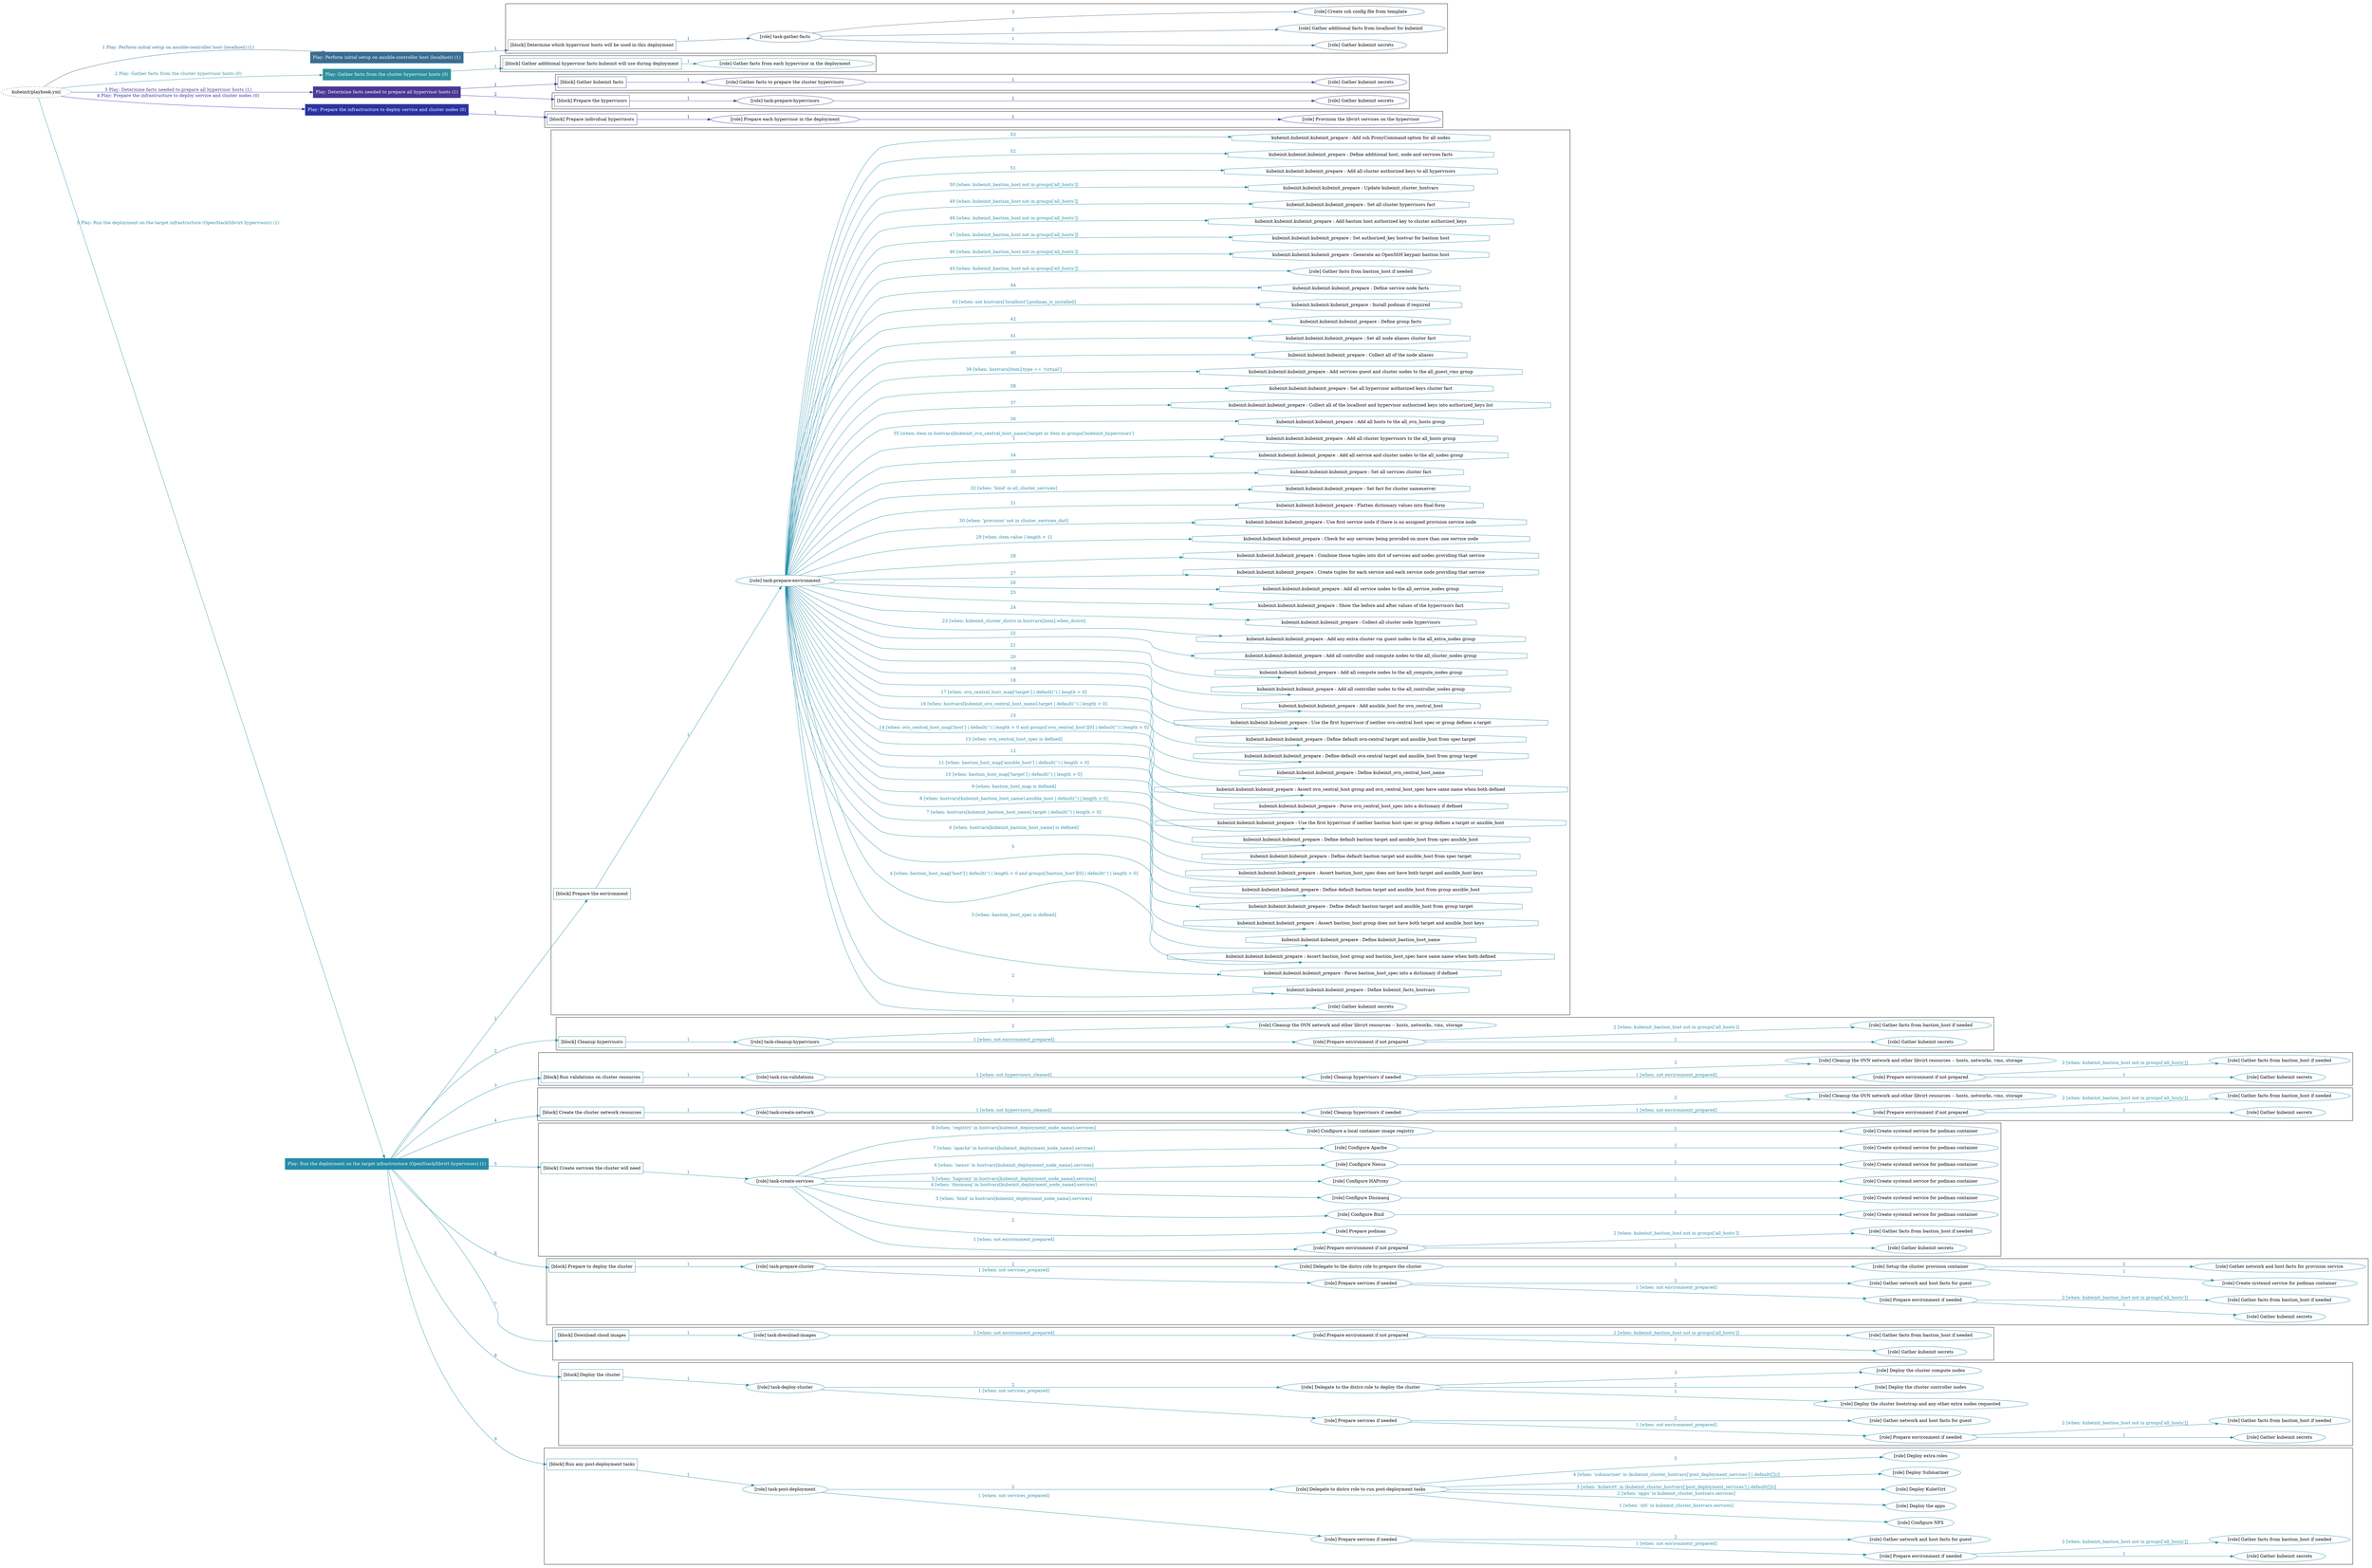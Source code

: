 digraph {
	graph [concentrate=true ordering=in rankdir=LR ratio=fill]
	edge [esep=5 sep=10]
	"kubeinit/playbook.yml" [URL="/home/runner/work/kubeinit/kubeinit/kubeinit/playbook.yml" id=playbook_6737a3cf style=dotted]
	"kubeinit/playbook.yml" -> play_ac2f6139 [label="1 Play: Perform initial setup on ansible-controller host (localhost) (1)" color="#3a6c92" fontcolor="#3a6c92" id=edge_play_ac2f6139 labeltooltip="1 Play: Perform initial setup on ansible-controller host (localhost) (1)" tooltip="1 Play: Perform initial setup on ansible-controller host (localhost) (1)"]
	subgraph "Play: Perform initial setup on ansible-controller host (localhost) (1)" {
		play_ac2f6139 [label="Play: Perform initial setup on ansible-controller host (localhost) (1)" URL="/home/runner/work/kubeinit/kubeinit/kubeinit/playbook.yml" color="#3a6c92" fontcolor="#ffffff" id=play_ac2f6139 shape=box style=filled tooltip=localhost]
		play_ac2f6139 -> block_0fbed9ac [label=1 color="#3a6c92" fontcolor="#3a6c92" id=edge_block_0fbed9ac labeltooltip=1 tooltip=1]
		subgraph cluster_block_0fbed9ac {
			block_0fbed9ac [label="[block] Determine which hypervisor hosts will be used in this deployment" URL="/home/runner/work/kubeinit/kubeinit/kubeinit/playbook.yml" color="#3a6c92" id=block_0fbed9ac labeltooltip="Determine which hypervisor hosts will be used in this deployment" shape=box tooltip="Determine which hypervisor hosts will be used in this deployment"]
			block_0fbed9ac -> role_ce5e620a [label="1 " color="#3a6c92" fontcolor="#3a6c92" id=edge_role_ce5e620a labeltooltip="1 " tooltip="1 "]
			subgraph "task-gather-facts" {
				role_ce5e620a [label="[role] task-gather-facts" URL="/home/runner/work/kubeinit/kubeinit/kubeinit/playbook.yml" color="#3a6c92" id=role_ce5e620a tooltip="task-gather-facts"]
				role_ce5e620a -> role_03e70a85 [label="1 " color="#3a6c92" fontcolor="#3a6c92" id=edge_role_03e70a85 labeltooltip="1 " tooltip="1 "]
				subgraph "Gather kubeinit secrets" {
					role_03e70a85 [label="[role] Gather kubeinit secrets" URL="/home/runner/.ansible/collections/ansible_collections/kubeinit/kubeinit/roles/kubeinit_prepare/tasks/build_hypervisors_group.yml" color="#3a6c92" id=role_03e70a85 tooltip="Gather kubeinit secrets"]
				}
				role_ce5e620a -> role_96c6a613 [label="2 " color="#3a6c92" fontcolor="#3a6c92" id=edge_role_96c6a613 labeltooltip="2 " tooltip="2 "]
				subgraph "Gather additional facts from localhost for kubeinit" {
					role_96c6a613 [label="[role] Gather additional facts from localhost for kubeinit" URL="/home/runner/.ansible/collections/ansible_collections/kubeinit/kubeinit/roles/kubeinit_prepare/tasks/build_hypervisors_group.yml" color="#3a6c92" id=role_96c6a613 tooltip="Gather additional facts from localhost for kubeinit"]
				}
				role_ce5e620a -> role_bf9529e7 [label="3 " color="#3a6c92" fontcolor="#3a6c92" id=edge_role_bf9529e7 labeltooltip="3 " tooltip="3 "]
				subgraph "Create ssh config file from template" {
					role_bf9529e7 [label="[role] Create ssh config file from template" URL="/home/runner/.ansible/collections/ansible_collections/kubeinit/kubeinit/roles/kubeinit_prepare/tasks/build_hypervisors_group.yml" color="#3a6c92" id=role_bf9529e7 tooltip="Create ssh config file from template"]
				}
			}
		}
	}
	"kubeinit/playbook.yml" -> play_5a3262de [label="2 Play: Gather facts from the cluster hypervisor hosts (0)" color="#2e8f9e" fontcolor="#2e8f9e" id=edge_play_5a3262de labeltooltip="2 Play: Gather facts from the cluster hypervisor hosts (0)" tooltip="2 Play: Gather facts from the cluster hypervisor hosts (0)"]
	subgraph "Play: Gather facts from the cluster hypervisor hosts (0)" {
		play_5a3262de [label="Play: Gather facts from the cluster hypervisor hosts (0)" URL="/home/runner/work/kubeinit/kubeinit/kubeinit/playbook.yml" color="#2e8f9e" fontcolor="#ffffff" id=play_5a3262de shape=box style=filled tooltip="Play: Gather facts from the cluster hypervisor hosts (0)"]
		play_5a3262de -> block_413d898a [label=1 color="#2e8f9e" fontcolor="#2e8f9e" id=edge_block_413d898a labeltooltip=1 tooltip=1]
		subgraph cluster_block_413d898a {
			block_413d898a [label="[block] Gather additional hypervisor facts kubeinit will use during deployment" URL="/home/runner/work/kubeinit/kubeinit/kubeinit/playbook.yml" color="#2e8f9e" id=block_413d898a labeltooltip="Gather additional hypervisor facts kubeinit will use during deployment" shape=box tooltip="Gather additional hypervisor facts kubeinit will use during deployment"]
			block_413d898a -> role_65c387b4 [label="1 " color="#2e8f9e" fontcolor="#2e8f9e" id=edge_role_65c387b4 labeltooltip="1 " tooltip="1 "]
			subgraph "Gather facts from each hypervisor in the deployment" {
				role_65c387b4 [label="[role] Gather facts from each hypervisor in the deployment" URL="/home/runner/work/kubeinit/kubeinit/kubeinit/playbook.yml" color="#2e8f9e" id=role_65c387b4 tooltip="Gather facts from each hypervisor in the deployment"]
			}
		}
	}
	"kubeinit/playbook.yml" -> play_9a81e03c [label="3 Play: Determine facts needed to prepare all hypervisor hosts (1)" color="#4a3795" fontcolor="#4a3795" id=edge_play_9a81e03c labeltooltip="3 Play: Determine facts needed to prepare all hypervisor hosts (1)" tooltip="3 Play: Determine facts needed to prepare all hypervisor hosts (1)"]
	subgraph "Play: Determine facts needed to prepare all hypervisor hosts (1)" {
		play_9a81e03c [label="Play: Determine facts needed to prepare all hypervisor hosts (1)" URL="/home/runner/work/kubeinit/kubeinit/kubeinit/playbook.yml" color="#4a3795" fontcolor="#ffffff" id=play_9a81e03c shape=box style=filled tooltip=localhost]
		play_9a81e03c -> block_78050945 [label=1 color="#4a3795" fontcolor="#4a3795" id=edge_block_78050945 labeltooltip=1 tooltip=1]
		subgraph cluster_block_78050945 {
			block_78050945 [label="[block] Gather kubeinit facts" URL="/home/runner/work/kubeinit/kubeinit/kubeinit/playbook.yml" color="#4a3795" id=block_78050945 labeltooltip="Gather kubeinit facts" shape=box tooltip="Gather kubeinit facts"]
			block_78050945 -> role_4739db34 [label="1 " color="#4a3795" fontcolor="#4a3795" id=edge_role_4739db34 labeltooltip="1 " tooltip="1 "]
			subgraph "Gather facts to prepare the cluster hypervisors" {
				role_4739db34 [label="[role] Gather facts to prepare the cluster hypervisors" URL="/home/runner/work/kubeinit/kubeinit/kubeinit/playbook.yml" color="#4a3795" id=role_4739db34 tooltip="Gather facts to prepare the cluster hypervisors"]
				role_4739db34 -> role_de986fac [label="1 " color="#4a3795" fontcolor="#4a3795" id=edge_role_de986fac labeltooltip="1 " tooltip="1 "]
				subgraph "Gather kubeinit secrets" {
					role_de986fac [label="[role] Gather kubeinit secrets" URL="/home/runner/.ansible/collections/ansible_collections/kubeinit/kubeinit/roles/kubeinit_prepare/tasks/gather_kubeinit_facts.yml" color="#4a3795" id=role_de986fac tooltip="Gather kubeinit secrets"]
				}
			}
		}
		play_9a81e03c -> block_10f8e46b [label=2 color="#4a3795" fontcolor="#4a3795" id=edge_block_10f8e46b labeltooltip=2 tooltip=2]
		subgraph cluster_block_10f8e46b {
			block_10f8e46b [label="[block] Prepare the hypervisors" URL="/home/runner/work/kubeinit/kubeinit/kubeinit/playbook.yml" color="#4a3795" id=block_10f8e46b labeltooltip="Prepare the hypervisors" shape=box tooltip="Prepare the hypervisors"]
			block_10f8e46b -> role_b7aaec90 [label="1 " color="#4a3795" fontcolor="#4a3795" id=edge_role_b7aaec90 labeltooltip="1 " tooltip="1 "]
			subgraph "task-prepare-hypervisors" {
				role_b7aaec90 [label="[role] task-prepare-hypervisors" URL="/home/runner/work/kubeinit/kubeinit/kubeinit/playbook.yml" color="#4a3795" id=role_b7aaec90 tooltip="task-prepare-hypervisors"]
				role_b7aaec90 -> role_9b7441ad [label="1 " color="#4a3795" fontcolor="#4a3795" id=edge_role_9b7441ad labeltooltip="1 " tooltip="1 "]
				subgraph "Gather kubeinit secrets" {
					role_9b7441ad [label="[role] Gather kubeinit secrets" URL="/home/runner/.ansible/collections/ansible_collections/kubeinit/kubeinit/roles/kubeinit_prepare/tasks/gather_kubeinit_facts.yml" color="#4a3795" id=role_9b7441ad tooltip="Gather kubeinit secrets"]
				}
			}
		}
	}
	"kubeinit/playbook.yml" -> play_c106ffaf [label="4 Play: Prepare the infrastructure to deploy service and cluster nodes (0)" color="#2932a3" fontcolor="#2932a3" id=edge_play_c106ffaf labeltooltip="4 Play: Prepare the infrastructure to deploy service and cluster nodes (0)" tooltip="4 Play: Prepare the infrastructure to deploy service and cluster nodes (0)"]
	subgraph "Play: Prepare the infrastructure to deploy service and cluster nodes (0)" {
		play_c106ffaf [label="Play: Prepare the infrastructure to deploy service and cluster nodes (0)" URL="/home/runner/work/kubeinit/kubeinit/kubeinit/playbook.yml" color="#2932a3" fontcolor="#ffffff" id=play_c106ffaf shape=box style=filled tooltip="Play: Prepare the infrastructure to deploy service and cluster nodes (0)"]
		play_c106ffaf -> block_0173f6ca [label=1 color="#2932a3" fontcolor="#2932a3" id=edge_block_0173f6ca labeltooltip=1 tooltip=1]
		subgraph cluster_block_0173f6ca {
			block_0173f6ca [label="[block] Prepare individual hypervisors" URL="/home/runner/work/kubeinit/kubeinit/kubeinit/playbook.yml" color="#2932a3" id=block_0173f6ca labeltooltip="Prepare individual hypervisors" shape=box tooltip="Prepare individual hypervisors"]
			block_0173f6ca -> role_f94c8858 [label="1 " color="#2932a3" fontcolor="#2932a3" id=edge_role_f94c8858 labeltooltip="1 " tooltip="1 "]
			subgraph "Prepare each hypervisor in the deployment" {
				role_f94c8858 [label="[role] Prepare each hypervisor in the deployment" URL="/home/runner/work/kubeinit/kubeinit/kubeinit/playbook.yml" color="#2932a3" id=role_f94c8858 tooltip="Prepare each hypervisor in the deployment"]
				role_f94c8858 -> role_57b67ea9 [label="1 " color="#2932a3" fontcolor="#2932a3" id=edge_role_57b67ea9 labeltooltip="1 " tooltip="1 "]
				subgraph "Provision the libvirt services on the hypervisor" {
					role_57b67ea9 [label="[role] Provision the libvirt services on the hypervisor" URL="/home/runner/.ansible/collections/ansible_collections/kubeinit/kubeinit/roles/kubeinit_prepare/tasks/prepare_hypervisor.yml" color="#2932a3" id=role_57b67ea9 tooltip="Provision the libvirt services on the hypervisor"]
				}
			}
		}
	}
	"kubeinit/playbook.yml" -> play_ee5ce0a7 [label="5 Play: Run the deployment on the target infrastructure (OpenStack/libvirt hypervisors) (1)" color="#248ba8" fontcolor="#248ba8" id=edge_play_ee5ce0a7 labeltooltip="5 Play: Run the deployment on the target infrastructure (OpenStack/libvirt hypervisors) (1)" tooltip="5 Play: Run the deployment on the target infrastructure (OpenStack/libvirt hypervisors) (1)"]
	subgraph "Play: Run the deployment on the target infrastructure (OpenStack/libvirt hypervisors) (1)" {
		play_ee5ce0a7 [label="Play: Run the deployment on the target infrastructure (OpenStack/libvirt hypervisors) (1)" URL="/home/runner/work/kubeinit/kubeinit/kubeinit/playbook.yml" color="#248ba8" fontcolor="#ffffff" id=play_ee5ce0a7 shape=box style=filled tooltip=localhost]
		play_ee5ce0a7 -> block_71b37319 [label=1 color="#248ba8" fontcolor="#248ba8" id=edge_block_71b37319 labeltooltip=1 tooltip=1]
		subgraph cluster_block_71b37319 {
			block_71b37319 [label="[block] Prepare the environment" URL="/home/runner/work/kubeinit/kubeinit/kubeinit/playbook.yml" color="#248ba8" id=block_71b37319 labeltooltip="Prepare the environment" shape=box tooltip="Prepare the environment"]
			block_71b37319 -> role_8964848d [label="1 " color="#248ba8" fontcolor="#248ba8" id=edge_role_8964848d labeltooltip="1 " tooltip="1 "]
			subgraph "task-prepare-environment" {
				role_8964848d [label="[role] task-prepare-environment" URL="/home/runner/work/kubeinit/kubeinit/kubeinit/playbook.yml" color="#248ba8" id=role_8964848d tooltip="task-prepare-environment"]
				role_8964848d -> role_92b824dd [label="1 " color="#248ba8" fontcolor="#248ba8" id=edge_role_92b824dd labeltooltip="1 " tooltip="1 "]
				subgraph "Gather kubeinit secrets" {
					role_92b824dd [label="[role] Gather kubeinit secrets" URL="/home/runner/.ansible/collections/ansible_collections/kubeinit/kubeinit/roles/kubeinit_prepare/tasks/gather_kubeinit_facts.yml" color="#248ba8" id=role_92b824dd tooltip="Gather kubeinit secrets"]
				}
				task_2d70c867 [label="kubeinit.kubeinit.kubeinit_prepare : Define kubeinit_facts_hostvars" URL="/home/runner/.ansible/collections/ansible_collections/kubeinit/kubeinit/roles/kubeinit_prepare/tasks/main.yml" color="#248ba8" id=task_2d70c867 shape=octagon tooltip="kubeinit.kubeinit.kubeinit_prepare : Define kubeinit_facts_hostvars"]
				role_8964848d -> task_2d70c867 [label="2 " color="#248ba8" fontcolor="#248ba8" id=edge_task_2d70c867 labeltooltip="2 " tooltip="2 "]
				task_2cc9afaa [label="kubeinit.kubeinit.kubeinit_prepare : Parse bastion_host_spec into a dictionary if defined" URL="/home/runner/.ansible/collections/ansible_collections/kubeinit/kubeinit/roles/kubeinit_prepare/tasks/main.yml" color="#248ba8" id=task_2cc9afaa shape=octagon tooltip="kubeinit.kubeinit.kubeinit_prepare : Parse bastion_host_spec into a dictionary if defined"]
				role_8964848d -> task_2cc9afaa [label="3 [when: bastion_host_spec is defined]" color="#248ba8" fontcolor="#248ba8" id=edge_task_2cc9afaa labeltooltip="3 [when: bastion_host_spec is defined]" tooltip="3 [when: bastion_host_spec is defined]"]
				task_f025bdee [label="kubeinit.kubeinit.kubeinit_prepare : Assert bastion_host group and bastion_host_spec have same name when both defined" URL="/home/runner/.ansible/collections/ansible_collections/kubeinit/kubeinit/roles/kubeinit_prepare/tasks/main.yml" color="#248ba8" id=task_f025bdee shape=octagon tooltip="kubeinit.kubeinit.kubeinit_prepare : Assert bastion_host group and bastion_host_spec have same name when both defined"]
				role_8964848d -> task_f025bdee [label="4 [when: bastion_host_map['host'] | default('') | length > 0 and groups['bastion_host'][0] | default('') | length > 0]" color="#248ba8" fontcolor="#248ba8" id=edge_task_f025bdee labeltooltip="4 [when: bastion_host_map['host'] | default('') | length > 0 and groups['bastion_host'][0] | default('') | length > 0]" tooltip="4 [when: bastion_host_map['host'] | default('') | length > 0 and groups['bastion_host'][0] | default('') | length > 0]"]
				task_b5663d92 [label="kubeinit.kubeinit.kubeinit_prepare : Define kubeinit_bastion_host_name" URL="/home/runner/.ansible/collections/ansible_collections/kubeinit/kubeinit/roles/kubeinit_prepare/tasks/main.yml" color="#248ba8" id=task_b5663d92 shape=octagon tooltip="kubeinit.kubeinit.kubeinit_prepare : Define kubeinit_bastion_host_name"]
				role_8964848d -> task_b5663d92 [label="5 " color="#248ba8" fontcolor="#248ba8" id=edge_task_b5663d92 labeltooltip="5 " tooltip="5 "]
				task_d85b6ee8 [label="kubeinit.kubeinit.kubeinit_prepare : Assert bastion_host group does not have both target and ansible_host keys" URL="/home/runner/.ansible/collections/ansible_collections/kubeinit/kubeinit/roles/kubeinit_prepare/tasks/main.yml" color="#248ba8" id=task_d85b6ee8 shape=octagon tooltip="kubeinit.kubeinit.kubeinit_prepare : Assert bastion_host group does not have both target and ansible_host keys"]
				role_8964848d -> task_d85b6ee8 [label="6 [when: hostvars[kubeinit_bastion_host_name] is defined]" color="#248ba8" fontcolor="#248ba8" id=edge_task_d85b6ee8 labeltooltip="6 [when: hostvars[kubeinit_bastion_host_name] is defined]" tooltip="6 [when: hostvars[kubeinit_bastion_host_name] is defined]"]
				task_6ac9259d [label="kubeinit.kubeinit.kubeinit_prepare : Define default bastion target and ansible_host from group target" URL="/home/runner/.ansible/collections/ansible_collections/kubeinit/kubeinit/roles/kubeinit_prepare/tasks/main.yml" color="#248ba8" id=task_6ac9259d shape=octagon tooltip="kubeinit.kubeinit.kubeinit_prepare : Define default bastion target and ansible_host from group target"]
				role_8964848d -> task_6ac9259d [label="7 [when: hostvars[kubeinit_bastion_host_name].target | default('') | length > 0]" color="#248ba8" fontcolor="#248ba8" id=edge_task_6ac9259d labeltooltip="7 [when: hostvars[kubeinit_bastion_host_name].target | default('') | length > 0]" tooltip="7 [when: hostvars[kubeinit_bastion_host_name].target | default('') | length > 0]"]
				task_289faaa6 [label="kubeinit.kubeinit.kubeinit_prepare : Define default bastion target and ansible_host from group ansible_host" URL="/home/runner/.ansible/collections/ansible_collections/kubeinit/kubeinit/roles/kubeinit_prepare/tasks/main.yml" color="#248ba8" id=task_289faaa6 shape=octagon tooltip="kubeinit.kubeinit.kubeinit_prepare : Define default bastion target and ansible_host from group ansible_host"]
				role_8964848d -> task_289faaa6 [label="8 [when: hostvars[kubeinit_bastion_host_name].ansible_host | default('') | length > 0]" color="#248ba8" fontcolor="#248ba8" id=edge_task_289faaa6 labeltooltip="8 [when: hostvars[kubeinit_bastion_host_name].ansible_host | default('') | length > 0]" tooltip="8 [when: hostvars[kubeinit_bastion_host_name].ansible_host | default('') | length > 0]"]
				task_70d408d0 [label="kubeinit.kubeinit.kubeinit_prepare : Assert bastion_host_spec does not have both target and ansible_host keys" URL="/home/runner/.ansible/collections/ansible_collections/kubeinit/kubeinit/roles/kubeinit_prepare/tasks/main.yml" color="#248ba8" id=task_70d408d0 shape=octagon tooltip="kubeinit.kubeinit.kubeinit_prepare : Assert bastion_host_spec does not have both target and ansible_host keys"]
				role_8964848d -> task_70d408d0 [label="9 [when: bastion_host_map is defined]" color="#248ba8" fontcolor="#248ba8" id=edge_task_70d408d0 labeltooltip="9 [when: bastion_host_map is defined]" tooltip="9 [when: bastion_host_map is defined]"]
				task_c4e7c68c [label="kubeinit.kubeinit.kubeinit_prepare : Define default bastion target and ansible_host from spec target" URL="/home/runner/.ansible/collections/ansible_collections/kubeinit/kubeinit/roles/kubeinit_prepare/tasks/main.yml" color="#248ba8" id=task_c4e7c68c shape=octagon tooltip="kubeinit.kubeinit.kubeinit_prepare : Define default bastion target and ansible_host from spec target"]
				role_8964848d -> task_c4e7c68c [label="10 [when: bastion_host_map['target'] | default('') | length > 0]" color="#248ba8" fontcolor="#248ba8" id=edge_task_c4e7c68c labeltooltip="10 [when: bastion_host_map['target'] | default('') | length > 0]" tooltip="10 [when: bastion_host_map['target'] | default('') | length > 0]"]
				task_34412d1d [label="kubeinit.kubeinit.kubeinit_prepare : Define default bastion target and ansible_host from spec ansible_host" URL="/home/runner/.ansible/collections/ansible_collections/kubeinit/kubeinit/roles/kubeinit_prepare/tasks/main.yml" color="#248ba8" id=task_34412d1d shape=octagon tooltip="kubeinit.kubeinit.kubeinit_prepare : Define default bastion target and ansible_host from spec ansible_host"]
				role_8964848d -> task_34412d1d [label="11 [when: bastion_host_map['ansible_host'] | default('') | length > 0]" color="#248ba8" fontcolor="#248ba8" id=edge_task_34412d1d labeltooltip="11 [when: bastion_host_map['ansible_host'] | default('') | length > 0]" tooltip="11 [when: bastion_host_map['ansible_host'] | default('') | length > 0]"]
				task_0895c6a0 [label="kubeinit.kubeinit.kubeinit_prepare : Use the first hypervisor if neither bastion host spec or group defines a target or ansible_host" URL="/home/runner/.ansible/collections/ansible_collections/kubeinit/kubeinit/roles/kubeinit_prepare/tasks/main.yml" color="#248ba8" id=task_0895c6a0 shape=octagon tooltip="kubeinit.kubeinit.kubeinit_prepare : Use the first hypervisor if neither bastion host spec or group defines a target or ansible_host"]
				role_8964848d -> task_0895c6a0 [label="12 " color="#248ba8" fontcolor="#248ba8" id=edge_task_0895c6a0 labeltooltip="12 " tooltip="12 "]
				task_dbf5a24c [label="kubeinit.kubeinit.kubeinit_prepare : Parse ovn_central_host_spec into a dictionary if defined" URL="/home/runner/.ansible/collections/ansible_collections/kubeinit/kubeinit/roles/kubeinit_prepare/tasks/main.yml" color="#248ba8" id=task_dbf5a24c shape=octagon tooltip="kubeinit.kubeinit.kubeinit_prepare : Parse ovn_central_host_spec into a dictionary if defined"]
				role_8964848d -> task_dbf5a24c [label="13 [when: ovn_central_host_spec is defined]" color="#248ba8" fontcolor="#248ba8" id=edge_task_dbf5a24c labeltooltip="13 [when: ovn_central_host_spec is defined]" tooltip="13 [when: ovn_central_host_spec is defined]"]
				task_d83d0f2e [label="kubeinit.kubeinit.kubeinit_prepare : Assert ovn_central_host group and ovn_central_host_spec have same name when both defined" URL="/home/runner/.ansible/collections/ansible_collections/kubeinit/kubeinit/roles/kubeinit_prepare/tasks/main.yml" color="#248ba8" id=task_d83d0f2e shape=octagon tooltip="kubeinit.kubeinit.kubeinit_prepare : Assert ovn_central_host group and ovn_central_host_spec have same name when both defined"]
				role_8964848d -> task_d83d0f2e [label="14 [when: ovn_central_host_map['host'] | default('') | length > 0 and groups['ovn_central_host'][0] | default('') | length > 0]" color="#248ba8" fontcolor="#248ba8" id=edge_task_d83d0f2e labeltooltip="14 [when: ovn_central_host_map['host'] | default('') | length > 0 and groups['ovn_central_host'][0] | default('') | length > 0]" tooltip="14 [when: ovn_central_host_map['host'] | default('') | length > 0 and groups['ovn_central_host'][0] | default('') | length > 0]"]
				task_7819ed62 [label="kubeinit.kubeinit.kubeinit_prepare : Define kubeinit_ovn_central_host_name" URL="/home/runner/.ansible/collections/ansible_collections/kubeinit/kubeinit/roles/kubeinit_prepare/tasks/main.yml" color="#248ba8" id=task_7819ed62 shape=octagon tooltip="kubeinit.kubeinit.kubeinit_prepare : Define kubeinit_ovn_central_host_name"]
				role_8964848d -> task_7819ed62 [label="15 " color="#248ba8" fontcolor="#248ba8" id=edge_task_7819ed62 labeltooltip="15 " tooltip="15 "]
				task_9633dc3b [label="kubeinit.kubeinit.kubeinit_prepare : Define default ovn-central target and ansible_host from group target" URL="/home/runner/.ansible/collections/ansible_collections/kubeinit/kubeinit/roles/kubeinit_prepare/tasks/main.yml" color="#248ba8" id=task_9633dc3b shape=octagon tooltip="kubeinit.kubeinit.kubeinit_prepare : Define default ovn-central target and ansible_host from group target"]
				role_8964848d -> task_9633dc3b [label="16 [when: hostvars[kubeinit_ovn_central_host_name].target | default('') | length > 0]" color="#248ba8" fontcolor="#248ba8" id=edge_task_9633dc3b labeltooltip="16 [when: hostvars[kubeinit_ovn_central_host_name].target | default('') | length > 0]" tooltip="16 [when: hostvars[kubeinit_ovn_central_host_name].target | default('') | length > 0]"]
				task_7823695d [label="kubeinit.kubeinit.kubeinit_prepare : Define default ovn-central target and ansible_host from spec target" URL="/home/runner/.ansible/collections/ansible_collections/kubeinit/kubeinit/roles/kubeinit_prepare/tasks/main.yml" color="#248ba8" id=task_7823695d shape=octagon tooltip="kubeinit.kubeinit.kubeinit_prepare : Define default ovn-central target and ansible_host from spec target"]
				role_8964848d -> task_7823695d [label="17 [when: ovn_central_host_map['target'] | default('') | length > 0]" color="#248ba8" fontcolor="#248ba8" id=edge_task_7823695d labeltooltip="17 [when: ovn_central_host_map['target'] | default('') | length > 0]" tooltip="17 [when: ovn_central_host_map['target'] | default('') | length > 0]"]
				task_8281f02c [label="kubeinit.kubeinit.kubeinit_prepare : Use the first hypervisor if neither ovn-central host spec or group defines a target" URL="/home/runner/.ansible/collections/ansible_collections/kubeinit/kubeinit/roles/kubeinit_prepare/tasks/main.yml" color="#248ba8" id=task_8281f02c shape=octagon tooltip="kubeinit.kubeinit.kubeinit_prepare : Use the first hypervisor if neither ovn-central host spec or group defines a target"]
				role_8964848d -> task_8281f02c [label="18 " color="#248ba8" fontcolor="#248ba8" id=edge_task_8281f02c labeltooltip="18 " tooltip="18 "]
				task_81eb64c4 [label="kubeinit.kubeinit.kubeinit_prepare : Add ansible_host for ovn_central_host" URL="/home/runner/.ansible/collections/ansible_collections/kubeinit/kubeinit/roles/kubeinit_prepare/tasks/main.yml" color="#248ba8" id=task_81eb64c4 shape=octagon tooltip="kubeinit.kubeinit.kubeinit_prepare : Add ansible_host for ovn_central_host"]
				role_8964848d -> task_81eb64c4 [label="19 " color="#248ba8" fontcolor="#248ba8" id=edge_task_81eb64c4 labeltooltip="19 " tooltip="19 "]
				task_0bdc9f63 [label="kubeinit.kubeinit.kubeinit_prepare : Add all controller nodes to the all_controller_nodes group" URL="/home/runner/.ansible/collections/ansible_collections/kubeinit/kubeinit/roles/kubeinit_prepare/tasks/prepare_groups.yml" color="#248ba8" id=task_0bdc9f63 shape=octagon tooltip="kubeinit.kubeinit.kubeinit_prepare : Add all controller nodes to the all_controller_nodes group"]
				role_8964848d -> task_0bdc9f63 [label="20 " color="#248ba8" fontcolor="#248ba8" id=edge_task_0bdc9f63 labeltooltip="20 " tooltip="20 "]
				task_029d4642 [label="kubeinit.kubeinit.kubeinit_prepare : Add all compute nodes to the all_compute_nodes group" URL="/home/runner/.ansible/collections/ansible_collections/kubeinit/kubeinit/roles/kubeinit_prepare/tasks/prepare_groups.yml" color="#248ba8" id=task_029d4642 shape=octagon tooltip="kubeinit.kubeinit.kubeinit_prepare : Add all compute nodes to the all_compute_nodes group"]
				role_8964848d -> task_029d4642 [label="21 " color="#248ba8" fontcolor="#248ba8" id=edge_task_029d4642 labeltooltip="21 " tooltip="21 "]
				task_86df457f [label="kubeinit.kubeinit.kubeinit_prepare : Add all controller and compute nodes to the all_cluster_nodes group" URL="/home/runner/.ansible/collections/ansible_collections/kubeinit/kubeinit/roles/kubeinit_prepare/tasks/prepare_groups.yml" color="#248ba8" id=task_86df457f shape=octagon tooltip="kubeinit.kubeinit.kubeinit_prepare : Add all controller and compute nodes to the all_cluster_nodes group"]
				role_8964848d -> task_86df457f [label="22 " color="#248ba8" fontcolor="#248ba8" id=edge_task_86df457f labeltooltip="22 " tooltip="22 "]
				task_cf9d6883 [label="kubeinit.kubeinit.kubeinit_prepare : Add any extra cluster vm guest nodes to the all_extra_nodes group" URL="/home/runner/.ansible/collections/ansible_collections/kubeinit/kubeinit/roles/kubeinit_prepare/tasks/prepare_groups.yml" color="#248ba8" id=task_cf9d6883 shape=octagon tooltip="kubeinit.kubeinit.kubeinit_prepare : Add any extra cluster vm guest nodes to the all_extra_nodes group"]
				role_8964848d -> task_cf9d6883 [label="23 [when: kubeinit_cluster_distro in hostvars[item].when_distro]" color="#248ba8" fontcolor="#248ba8" id=edge_task_cf9d6883 labeltooltip="23 [when: kubeinit_cluster_distro in hostvars[item].when_distro]" tooltip="23 [when: kubeinit_cluster_distro in hostvars[item].when_distro]"]
				task_af70d50f [label="kubeinit.kubeinit.kubeinit_prepare : Collect all cluster node hypervisors" URL="/home/runner/.ansible/collections/ansible_collections/kubeinit/kubeinit/roles/kubeinit_prepare/tasks/prepare_groups.yml" color="#248ba8" id=task_af70d50f shape=octagon tooltip="kubeinit.kubeinit.kubeinit_prepare : Collect all cluster node hypervisors"]
				role_8964848d -> task_af70d50f [label="24 " color="#248ba8" fontcolor="#248ba8" id=edge_task_af70d50f labeltooltip="24 " tooltip="24 "]
				task_e43ac538 [label="kubeinit.kubeinit.kubeinit_prepare : Show the before and after values of the hypervisors fact" URL="/home/runner/.ansible/collections/ansible_collections/kubeinit/kubeinit/roles/kubeinit_prepare/tasks/prepare_groups.yml" color="#248ba8" id=task_e43ac538 shape=octagon tooltip="kubeinit.kubeinit.kubeinit_prepare : Show the before and after values of the hypervisors fact"]
				role_8964848d -> task_e43ac538 [label="25 " color="#248ba8" fontcolor="#248ba8" id=edge_task_e43ac538 labeltooltip="25 " tooltip="25 "]
				task_1d431401 [label="kubeinit.kubeinit.kubeinit_prepare : Add all service nodes to the all_service_nodes group" URL="/home/runner/.ansible/collections/ansible_collections/kubeinit/kubeinit/roles/kubeinit_prepare/tasks/prepare_groups.yml" color="#248ba8" id=task_1d431401 shape=octagon tooltip="kubeinit.kubeinit.kubeinit_prepare : Add all service nodes to the all_service_nodes group"]
				role_8964848d -> task_1d431401 [label="26 " color="#248ba8" fontcolor="#248ba8" id=edge_task_1d431401 labeltooltip="26 " tooltip="26 "]
				task_0ed2a6af [label="kubeinit.kubeinit.kubeinit_prepare : Create tuples for each service and each service node providing that service" URL="/home/runner/.ansible/collections/ansible_collections/kubeinit/kubeinit/roles/kubeinit_prepare/tasks/prepare_groups.yml" color="#248ba8" id=task_0ed2a6af shape=octagon tooltip="kubeinit.kubeinit.kubeinit_prepare : Create tuples for each service and each service node providing that service"]
				role_8964848d -> task_0ed2a6af [label="27 " color="#248ba8" fontcolor="#248ba8" id=edge_task_0ed2a6af labeltooltip="27 " tooltip="27 "]
				task_5216fd8e [label="kubeinit.kubeinit.kubeinit_prepare : Combine those tuples into dict of services and nodes providing that service" URL="/home/runner/.ansible/collections/ansible_collections/kubeinit/kubeinit/roles/kubeinit_prepare/tasks/prepare_groups.yml" color="#248ba8" id=task_5216fd8e shape=octagon tooltip="kubeinit.kubeinit.kubeinit_prepare : Combine those tuples into dict of services and nodes providing that service"]
				role_8964848d -> task_5216fd8e [label="28 " color="#248ba8" fontcolor="#248ba8" id=edge_task_5216fd8e labeltooltip="28 " tooltip="28 "]
				task_80c5c3f4 [label="kubeinit.kubeinit.kubeinit_prepare : Check for any services being provided on more than one service node" URL="/home/runner/.ansible/collections/ansible_collections/kubeinit/kubeinit/roles/kubeinit_prepare/tasks/prepare_groups.yml" color="#248ba8" id=task_80c5c3f4 shape=octagon tooltip="kubeinit.kubeinit.kubeinit_prepare : Check for any services being provided on more than one service node"]
				role_8964848d -> task_80c5c3f4 [label="29 [when: item.value | length > 1]" color="#248ba8" fontcolor="#248ba8" id=edge_task_80c5c3f4 labeltooltip="29 [when: item.value | length > 1]" tooltip="29 [when: item.value | length > 1]"]
				task_d8583aac [label="kubeinit.kubeinit.kubeinit_prepare : Use first service node if there is no assigned provision service node" URL="/home/runner/.ansible/collections/ansible_collections/kubeinit/kubeinit/roles/kubeinit_prepare/tasks/prepare_groups.yml" color="#248ba8" id=task_d8583aac shape=octagon tooltip="kubeinit.kubeinit.kubeinit_prepare : Use first service node if there is no assigned provision service node"]
				role_8964848d -> task_d8583aac [label="30 [when: 'provision' not in cluster_services_dict]" color="#248ba8" fontcolor="#248ba8" id=edge_task_d8583aac labeltooltip="30 [when: 'provision' not in cluster_services_dict]" tooltip="30 [when: 'provision' not in cluster_services_dict]"]
				task_b7a6bb5a [label="kubeinit.kubeinit.kubeinit_prepare : Flatten dictionary values into final form" URL="/home/runner/.ansible/collections/ansible_collections/kubeinit/kubeinit/roles/kubeinit_prepare/tasks/prepare_groups.yml" color="#248ba8" id=task_b7a6bb5a shape=octagon tooltip="kubeinit.kubeinit.kubeinit_prepare : Flatten dictionary values into final form"]
				role_8964848d -> task_b7a6bb5a [label="31 " color="#248ba8" fontcolor="#248ba8" id=edge_task_b7a6bb5a labeltooltip="31 " tooltip="31 "]
				task_88fc3b35 [label="kubeinit.kubeinit.kubeinit_prepare : Set fact for cluster nameserver" URL="/home/runner/.ansible/collections/ansible_collections/kubeinit/kubeinit/roles/kubeinit_prepare/tasks/prepare_groups.yml" color="#248ba8" id=task_88fc3b35 shape=octagon tooltip="kubeinit.kubeinit.kubeinit_prepare : Set fact for cluster nameserver"]
				role_8964848d -> task_88fc3b35 [label="32 [when: 'bind' in all_cluster_services]" color="#248ba8" fontcolor="#248ba8" id=edge_task_88fc3b35 labeltooltip="32 [when: 'bind' in all_cluster_services]" tooltip="32 [when: 'bind' in all_cluster_services]"]
				task_76c4f4ed [label="kubeinit.kubeinit.kubeinit_prepare : Set all services cluster fact" URL="/home/runner/.ansible/collections/ansible_collections/kubeinit/kubeinit/roles/kubeinit_prepare/tasks/prepare_groups.yml" color="#248ba8" id=task_76c4f4ed shape=octagon tooltip="kubeinit.kubeinit.kubeinit_prepare : Set all services cluster fact"]
				role_8964848d -> task_76c4f4ed [label="33 " color="#248ba8" fontcolor="#248ba8" id=edge_task_76c4f4ed labeltooltip="33 " tooltip="33 "]
				task_15bbaa44 [label="kubeinit.kubeinit.kubeinit_prepare : Add all service and cluster nodes to the all_nodes group" URL="/home/runner/.ansible/collections/ansible_collections/kubeinit/kubeinit/roles/kubeinit_prepare/tasks/prepare_groups.yml" color="#248ba8" id=task_15bbaa44 shape=octagon tooltip="kubeinit.kubeinit.kubeinit_prepare : Add all service and cluster nodes to the all_nodes group"]
				role_8964848d -> task_15bbaa44 [label="34 " color="#248ba8" fontcolor="#248ba8" id=edge_task_15bbaa44 labeltooltip="34 " tooltip="34 "]
				task_d3d09a32 [label="kubeinit.kubeinit.kubeinit_prepare : Add all cluster hypervisors to the all_hosts group" URL="/home/runner/.ansible/collections/ansible_collections/kubeinit/kubeinit/roles/kubeinit_prepare/tasks/prepare_groups.yml" color="#248ba8" id=task_d3d09a32 shape=octagon tooltip="kubeinit.kubeinit.kubeinit_prepare : Add all cluster hypervisors to the all_hosts group"]
				role_8964848d -> task_d3d09a32 [label="35 [when: item in hostvars[kubeinit_ovn_central_host_name].target or item in groups['kubeinit_hypervisors']
]" color="#248ba8" fontcolor="#248ba8" id=edge_task_d3d09a32 labeltooltip="35 [when: item in hostvars[kubeinit_ovn_central_host_name].target or item in groups['kubeinit_hypervisors']
]" tooltip="35 [when: item in hostvars[kubeinit_ovn_central_host_name].target or item in groups['kubeinit_hypervisors']
]"]
				task_df7e181e [label="kubeinit.kubeinit.kubeinit_prepare : Add all hosts to the all_ovn_hosts group" URL="/home/runner/.ansible/collections/ansible_collections/kubeinit/kubeinit/roles/kubeinit_prepare/tasks/prepare_groups.yml" color="#248ba8" id=task_df7e181e shape=octagon tooltip="kubeinit.kubeinit.kubeinit_prepare : Add all hosts to the all_ovn_hosts group"]
				role_8964848d -> task_df7e181e [label="36 " color="#248ba8" fontcolor="#248ba8" id=edge_task_df7e181e labeltooltip="36 " tooltip="36 "]
				task_74418306 [label="kubeinit.kubeinit.kubeinit_prepare : Collect all of the localhost and hypervisor authorized keys into authorized_keys list" URL="/home/runner/.ansible/collections/ansible_collections/kubeinit/kubeinit/roles/kubeinit_prepare/tasks/prepare_groups.yml" color="#248ba8" id=task_74418306 shape=octagon tooltip="kubeinit.kubeinit.kubeinit_prepare : Collect all of the localhost and hypervisor authorized keys into authorized_keys list"]
				role_8964848d -> task_74418306 [label="37 " color="#248ba8" fontcolor="#248ba8" id=edge_task_74418306 labeltooltip="37 " tooltip="37 "]
				task_02b70218 [label="kubeinit.kubeinit.kubeinit_prepare : Set all hypervisor authorized keys cluster fact" URL="/home/runner/.ansible/collections/ansible_collections/kubeinit/kubeinit/roles/kubeinit_prepare/tasks/prepare_groups.yml" color="#248ba8" id=task_02b70218 shape=octagon tooltip="kubeinit.kubeinit.kubeinit_prepare : Set all hypervisor authorized keys cluster fact"]
				role_8964848d -> task_02b70218 [label="38 " color="#248ba8" fontcolor="#248ba8" id=edge_task_02b70218 labeltooltip="38 " tooltip="38 "]
				task_a7f76da5 [label="kubeinit.kubeinit.kubeinit_prepare : Add services guest and cluster nodes to the all_guest_vms group" URL="/home/runner/.ansible/collections/ansible_collections/kubeinit/kubeinit/roles/kubeinit_prepare/tasks/prepare_groups.yml" color="#248ba8" id=task_a7f76da5 shape=octagon tooltip="kubeinit.kubeinit.kubeinit_prepare : Add services guest and cluster nodes to the all_guest_vms group"]
				role_8964848d -> task_a7f76da5 [label="39 [when: hostvars[item].type == 'virtual']" color="#248ba8" fontcolor="#248ba8" id=edge_task_a7f76da5 labeltooltip="39 [when: hostvars[item].type == 'virtual']" tooltip="39 [when: hostvars[item].type == 'virtual']"]
				task_0ac7ef09 [label="kubeinit.kubeinit.kubeinit_prepare : Collect all of the node aliases" URL="/home/runner/.ansible/collections/ansible_collections/kubeinit/kubeinit/roles/kubeinit_prepare/tasks/prepare_groups.yml" color="#248ba8" id=task_0ac7ef09 shape=octagon tooltip="kubeinit.kubeinit.kubeinit_prepare : Collect all of the node aliases"]
				role_8964848d -> task_0ac7ef09 [label="40 " color="#248ba8" fontcolor="#248ba8" id=edge_task_0ac7ef09 labeltooltip="40 " tooltip="40 "]
				task_051dacc9 [label="kubeinit.kubeinit.kubeinit_prepare : Set all node aliases cluster fact" URL="/home/runner/.ansible/collections/ansible_collections/kubeinit/kubeinit/roles/kubeinit_prepare/tasks/prepare_groups.yml" color="#248ba8" id=task_051dacc9 shape=octagon tooltip="kubeinit.kubeinit.kubeinit_prepare : Set all node aliases cluster fact"]
				role_8964848d -> task_051dacc9 [label="41 " color="#248ba8" fontcolor="#248ba8" id=edge_task_051dacc9 labeltooltip="41 " tooltip="41 "]
				task_3c85335e [label="kubeinit.kubeinit.kubeinit_prepare : Define group facts" URL="/home/runner/.ansible/collections/ansible_collections/kubeinit/kubeinit/roles/kubeinit_prepare/tasks/main.yml" color="#248ba8" id=task_3c85335e shape=octagon tooltip="kubeinit.kubeinit.kubeinit_prepare : Define group facts"]
				role_8964848d -> task_3c85335e [label="42 " color="#248ba8" fontcolor="#248ba8" id=edge_task_3c85335e labeltooltip="42 " tooltip="42 "]
				task_115f6cc7 [label="kubeinit.kubeinit.kubeinit_prepare : Install podman if required" URL="/home/runner/.ansible/collections/ansible_collections/kubeinit/kubeinit/roles/kubeinit_prepare/tasks/main.yml" color="#248ba8" id=task_115f6cc7 shape=octagon tooltip="kubeinit.kubeinit.kubeinit_prepare : Install podman if required"]
				role_8964848d -> task_115f6cc7 [label="43 [when: not hostvars['localhost'].podman_is_installed]" color="#248ba8" fontcolor="#248ba8" id=edge_task_115f6cc7 labeltooltip="43 [when: not hostvars['localhost'].podman_is_installed]" tooltip="43 [when: not hostvars['localhost'].podman_is_installed]"]
				task_af2c6fea [label="kubeinit.kubeinit.kubeinit_prepare : Define service node facts" URL="/home/runner/.ansible/collections/ansible_collections/kubeinit/kubeinit/roles/kubeinit_prepare/tasks/main.yml" color="#248ba8" id=task_af2c6fea shape=octagon tooltip="kubeinit.kubeinit.kubeinit_prepare : Define service node facts"]
				role_8964848d -> task_af2c6fea [label="44 " color="#248ba8" fontcolor="#248ba8" id=edge_task_af2c6fea labeltooltip="44 " tooltip="44 "]
				role_8964848d -> role_2a80e0a0 [label="45 [when: kubeinit_bastion_host not in groups['all_hosts']]" color="#248ba8" fontcolor="#248ba8" id=edge_role_2a80e0a0 labeltooltip="45 [when: kubeinit_bastion_host not in groups['all_hosts']]" tooltip="45 [when: kubeinit_bastion_host not in groups['all_hosts']]"]
				subgraph "Gather facts from bastion_host if needed" {
					role_2a80e0a0 [label="[role] Gather facts from bastion_host if needed" URL="/home/runner/.ansible/collections/ansible_collections/kubeinit/kubeinit/roles/kubeinit_prepare/tasks/main.yml" color="#248ba8" id=role_2a80e0a0 tooltip="Gather facts from bastion_host if needed"]
				}
				task_2fdab753 [label="kubeinit.kubeinit.kubeinit_prepare : Generate an OpenSSH keypair bastion host" URL="/home/runner/.ansible/collections/ansible_collections/kubeinit/kubeinit/roles/kubeinit_prepare/tasks/main.yml" color="#248ba8" id=task_2fdab753 shape=octagon tooltip="kubeinit.kubeinit.kubeinit_prepare : Generate an OpenSSH keypair bastion host"]
				role_8964848d -> task_2fdab753 [label="46 [when: kubeinit_bastion_host not in groups['all_hosts']]" color="#248ba8" fontcolor="#248ba8" id=edge_task_2fdab753 labeltooltip="46 [when: kubeinit_bastion_host not in groups['all_hosts']]" tooltip="46 [when: kubeinit_bastion_host not in groups['all_hosts']]"]
				task_bd090ee1 [label="kubeinit.kubeinit.kubeinit_prepare : Set authorized_key hostvar for bastion host" URL="/home/runner/.ansible/collections/ansible_collections/kubeinit/kubeinit/roles/kubeinit_prepare/tasks/main.yml" color="#248ba8" id=task_bd090ee1 shape=octagon tooltip="kubeinit.kubeinit.kubeinit_prepare : Set authorized_key hostvar for bastion host"]
				role_8964848d -> task_bd090ee1 [label="47 [when: kubeinit_bastion_host not in groups['all_hosts']]" color="#248ba8" fontcolor="#248ba8" id=edge_task_bd090ee1 labeltooltip="47 [when: kubeinit_bastion_host not in groups['all_hosts']]" tooltip="47 [when: kubeinit_bastion_host not in groups['all_hosts']]"]
				task_a8746d53 [label="kubeinit.kubeinit.kubeinit_prepare : Add bastion host authorized key to cluster authorized_keys" URL="/home/runner/.ansible/collections/ansible_collections/kubeinit/kubeinit/roles/kubeinit_prepare/tasks/main.yml" color="#248ba8" id=task_a8746d53 shape=octagon tooltip="kubeinit.kubeinit.kubeinit_prepare : Add bastion host authorized key to cluster authorized_keys"]
				role_8964848d -> task_a8746d53 [label="48 [when: kubeinit_bastion_host not in groups['all_hosts']]" color="#248ba8" fontcolor="#248ba8" id=edge_task_a8746d53 labeltooltip="48 [when: kubeinit_bastion_host not in groups['all_hosts']]" tooltip="48 [when: kubeinit_bastion_host not in groups['all_hosts']]"]
				task_1ad9782a [label="kubeinit.kubeinit.kubeinit_prepare : Set all cluster hypervisors fact" URL="/home/runner/.ansible/collections/ansible_collections/kubeinit/kubeinit/roles/kubeinit_prepare/tasks/main.yml" color="#248ba8" id=task_1ad9782a shape=octagon tooltip="kubeinit.kubeinit.kubeinit_prepare : Set all cluster hypervisors fact"]
				role_8964848d -> task_1ad9782a [label="49 [when: kubeinit_bastion_host not in groups['all_hosts']]" color="#248ba8" fontcolor="#248ba8" id=edge_task_1ad9782a labeltooltip="49 [when: kubeinit_bastion_host not in groups['all_hosts']]" tooltip="49 [when: kubeinit_bastion_host not in groups['all_hosts']]"]
				task_0a65c67a [label="kubeinit.kubeinit.kubeinit_prepare : Update kubeinit_cluster_hostvars" URL="/home/runner/.ansible/collections/ansible_collections/kubeinit/kubeinit/roles/kubeinit_prepare/tasks/main.yml" color="#248ba8" id=task_0a65c67a shape=octagon tooltip="kubeinit.kubeinit.kubeinit_prepare : Update kubeinit_cluster_hostvars"]
				role_8964848d -> task_0a65c67a [label="50 [when: kubeinit_bastion_host not in groups['all_hosts']]" color="#248ba8" fontcolor="#248ba8" id=edge_task_0a65c67a labeltooltip="50 [when: kubeinit_bastion_host not in groups['all_hosts']]" tooltip="50 [when: kubeinit_bastion_host not in groups['all_hosts']]"]
				task_a6ebd875 [label="kubeinit.kubeinit.kubeinit_prepare : Add all cluster authorized keys to all hypervisors" URL="/home/runner/.ansible/collections/ansible_collections/kubeinit/kubeinit/roles/kubeinit_prepare/tasks/main.yml" color="#248ba8" id=task_a6ebd875 shape=octagon tooltip="kubeinit.kubeinit.kubeinit_prepare : Add all cluster authorized keys to all hypervisors"]
				role_8964848d -> task_a6ebd875 [label="51 " color="#248ba8" fontcolor="#248ba8" id=edge_task_a6ebd875 labeltooltip="51 " tooltip="51 "]
				task_ea9e0206 [label="kubeinit.kubeinit.kubeinit_prepare : Define additional host, node and services facts" URL="/home/runner/.ansible/collections/ansible_collections/kubeinit/kubeinit/roles/kubeinit_prepare/tasks/main.yml" color="#248ba8" id=task_ea9e0206 shape=octagon tooltip="kubeinit.kubeinit.kubeinit_prepare : Define additional host, node and services facts"]
				role_8964848d -> task_ea9e0206 [label="52 " color="#248ba8" fontcolor="#248ba8" id=edge_task_ea9e0206 labeltooltip="52 " tooltip="52 "]
				task_0b09c46e [label="kubeinit.kubeinit.kubeinit_prepare : Add ssh ProxyCommand option for all nodes" URL="/home/runner/.ansible/collections/ansible_collections/kubeinit/kubeinit/roles/kubeinit_prepare/tasks/main.yml" color="#248ba8" id=task_0b09c46e shape=octagon tooltip="kubeinit.kubeinit.kubeinit_prepare : Add ssh ProxyCommand option for all nodes"]
				role_8964848d -> task_0b09c46e [label="53 " color="#248ba8" fontcolor="#248ba8" id=edge_task_0b09c46e labeltooltip="53 " tooltip="53 "]
			}
		}
		play_ee5ce0a7 -> block_7ccf8c35 [label=2 color="#248ba8" fontcolor="#248ba8" id=edge_block_7ccf8c35 labeltooltip=2 tooltip=2]
		subgraph cluster_block_7ccf8c35 {
			block_7ccf8c35 [label="[block] Cleanup hypervisors" URL="/home/runner/work/kubeinit/kubeinit/kubeinit/playbook.yml" color="#248ba8" id=block_7ccf8c35 labeltooltip="Cleanup hypervisors" shape=box tooltip="Cleanup hypervisors"]
			block_7ccf8c35 -> role_8b93bce0 [label="1 " color="#248ba8" fontcolor="#248ba8" id=edge_role_8b93bce0 labeltooltip="1 " tooltip="1 "]
			subgraph "task-cleanup-hypervisors" {
				role_8b93bce0 [label="[role] task-cleanup-hypervisors" URL="/home/runner/work/kubeinit/kubeinit/kubeinit/playbook.yml" color="#248ba8" id=role_8b93bce0 tooltip="task-cleanup-hypervisors"]
				role_8b93bce0 -> role_f867021c [label="1 [when: not environment_prepared]" color="#248ba8" fontcolor="#248ba8" id=edge_role_f867021c labeltooltip="1 [when: not environment_prepared]" tooltip="1 [when: not environment_prepared]"]
				subgraph "Prepare environment if not prepared" {
					role_f867021c [label="[role] Prepare environment if not prepared" URL="/home/runner/.ansible/collections/ansible_collections/kubeinit/kubeinit/roles/kubeinit_libvirt/tasks/cleanup_hypervisors.yml" color="#248ba8" id=role_f867021c tooltip="Prepare environment if not prepared"]
					role_f867021c -> role_a32cb943 [label="1 " color="#248ba8" fontcolor="#248ba8" id=edge_role_a32cb943 labeltooltip="1 " tooltip="1 "]
					subgraph "Gather kubeinit secrets" {
						role_a32cb943 [label="[role] Gather kubeinit secrets" URL="/home/runner/.ansible/collections/ansible_collections/kubeinit/kubeinit/roles/kubeinit_prepare/tasks/gather_kubeinit_facts.yml" color="#248ba8" id=role_a32cb943 tooltip="Gather kubeinit secrets"]
					}
					role_f867021c -> role_b417256e [label="2 [when: kubeinit_bastion_host not in groups['all_hosts']]" color="#248ba8" fontcolor="#248ba8" id=edge_role_b417256e labeltooltip="2 [when: kubeinit_bastion_host not in groups['all_hosts']]" tooltip="2 [when: kubeinit_bastion_host not in groups['all_hosts']]"]
					subgraph "Gather facts from bastion_host if needed" {
						role_b417256e [label="[role] Gather facts from bastion_host if needed" URL="/home/runner/.ansible/collections/ansible_collections/kubeinit/kubeinit/roles/kubeinit_prepare/tasks/main.yml" color="#248ba8" id=role_b417256e tooltip="Gather facts from bastion_host if needed"]
					}
				}
				role_8b93bce0 -> role_2c59a8ce [label="2 " color="#248ba8" fontcolor="#248ba8" id=edge_role_2c59a8ce labeltooltip="2 " tooltip="2 "]
				subgraph "Cleanup the OVN network and other libvirt resources -- hosts, networks, vms, storage" {
					role_2c59a8ce [label="[role] Cleanup the OVN network and other libvirt resources -- hosts, networks, vms, storage" URL="/home/runner/.ansible/collections/ansible_collections/kubeinit/kubeinit/roles/kubeinit_libvirt/tasks/cleanup_hypervisors.yml" color="#248ba8" id=role_2c59a8ce tooltip="Cleanup the OVN network and other libvirt resources -- hosts, networks, vms, storage"]
				}
			}
		}
		play_ee5ce0a7 -> block_93e4a356 [label=3 color="#248ba8" fontcolor="#248ba8" id=edge_block_93e4a356 labeltooltip=3 tooltip=3]
		subgraph cluster_block_93e4a356 {
			block_93e4a356 [label="[block] Run validations on cluster resources" URL="/home/runner/work/kubeinit/kubeinit/kubeinit/playbook.yml" color="#248ba8" id=block_93e4a356 labeltooltip="Run validations on cluster resources" shape=box tooltip="Run validations on cluster resources"]
			block_93e4a356 -> role_911ae485 [label="1 " color="#248ba8" fontcolor="#248ba8" id=edge_role_911ae485 labeltooltip="1 " tooltip="1 "]
			subgraph "task-run-validations" {
				role_911ae485 [label="[role] task-run-validations" URL="/home/runner/work/kubeinit/kubeinit/kubeinit/playbook.yml" color="#248ba8" id=role_911ae485 tooltip="task-run-validations"]
				role_911ae485 -> role_922d4a16 [label="1 [when: not hypervisors_cleaned]" color="#248ba8" fontcolor="#248ba8" id=edge_role_922d4a16 labeltooltip="1 [when: not hypervisors_cleaned]" tooltip="1 [when: not hypervisors_cleaned]"]
				subgraph "Cleanup hypervisors if needed" {
					role_922d4a16 [label="[role] Cleanup hypervisors if needed" URL="/home/runner/.ansible/collections/ansible_collections/kubeinit/kubeinit/roles/kubeinit_validations/tasks/main.yml" color="#248ba8" id=role_922d4a16 tooltip="Cleanup hypervisors if needed"]
					role_922d4a16 -> role_91ced04c [label="1 [when: not environment_prepared]" color="#248ba8" fontcolor="#248ba8" id=edge_role_91ced04c labeltooltip="1 [when: not environment_prepared]" tooltip="1 [when: not environment_prepared]"]
					subgraph "Prepare environment if not prepared" {
						role_91ced04c [label="[role] Prepare environment if not prepared" URL="/home/runner/.ansible/collections/ansible_collections/kubeinit/kubeinit/roles/kubeinit_libvirt/tasks/cleanup_hypervisors.yml" color="#248ba8" id=role_91ced04c tooltip="Prepare environment if not prepared"]
						role_91ced04c -> role_33d08e69 [label="1 " color="#248ba8" fontcolor="#248ba8" id=edge_role_33d08e69 labeltooltip="1 " tooltip="1 "]
						subgraph "Gather kubeinit secrets" {
							role_33d08e69 [label="[role] Gather kubeinit secrets" URL="/home/runner/.ansible/collections/ansible_collections/kubeinit/kubeinit/roles/kubeinit_prepare/tasks/gather_kubeinit_facts.yml" color="#248ba8" id=role_33d08e69 tooltip="Gather kubeinit secrets"]
						}
						role_91ced04c -> role_c60603e6 [label="2 [when: kubeinit_bastion_host not in groups['all_hosts']]" color="#248ba8" fontcolor="#248ba8" id=edge_role_c60603e6 labeltooltip="2 [when: kubeinit_bastion_host not in groups['all_hosts']]" tooltip="2 [when: kubeinit_bastion_host not in groups['all_hosts']]"]
						subgraph "Gather facts from bastion_host if needed" {
							role_c60603e6 [label="[role] Gather facts from bastion_host if needed" URL="/home/runner/.ansible/collections/ansible_collections/kubeinit/kubeinit/roles/kubeinit_prepare/tasks/main.yml" color="#248ba8" id=role_c60603e6 tooltip="Gather facts from bastion_host if needed"]
						}
					}
					role_922d4a16 -> role_7b1180db [label="2 " color="#248ba8" fontcolor="#248ba8" id=edge_role_7b1180db labeltooltip="2 " tooltip="2 "]
					subgraph "Cleanup the OVN network and other libvirt resources -- hosts, networks, vms, storage" {
						role_7b1180db [label="[role] Cleanup the OVN network and other libvirt resources -- hosts, networks, vms, storage" URL="/home/runner/.ansible/collections/ansible_collections/kubeinit/kubeinit/roles/kubeinit_libvirt/tasks/cleanup_hypervisors.yml" color="#248ba8" id=role_7b1180db tooltip="Cleanup the OVN network and other libvirt resources -- hosts, networks, vms, storage"]
					}
				}
			}
		}
		play_ee5ce0a7 -> block_87357d13 [label=4 color="#248ba8" fontcolor="#248ba8" id=edge_block_87357d13 labeltooltip=4 tooltip=4]
		subgraph cluster_block_87357d13 {
			block_87357d13 [label="[block] Create the cluster network resources" URL="/home/runner/work/kubeinit/kubeinit/kubeinit/playbook.yml" color="#248ba8" id=block_87357d13 labeltooltip="Create the cluster network resources" shape=box tooltip="Create the cluster network resources"]
			block_87357d13 -> role_438812e9 [label="1 " color="#248ba8" fontcolor="#248ba8" id=edge_role_438812e9 labeltooltip="1 " tooltip="1 "]
			subgraph "task-create-network" {
				role_438812e9 [label="[role] task-create-network" URL="/home/runner/work/kubeinit/kubeinit/kubeinit/playbook.yml" color="#248ba8" id=role_438812e9 tooltip="task-create-network"]
				role_438812e9 -> role_2fba1f55 [label="1 [when: not hypervisors_cleaned]" color="#248ba8" fontcolor="#248ba8" id=edge_role_2fba1f55 labeltooltip="1 [when: not hypervisors_cleaned]" tooltip="1 [when: not hypervisors_cleaned]"]
				subgraph "Cleanup hypervisors if needed" {
					role_2fba1f55 [label="[role] Cleanup hypervisors if needed" URL="/home/runner/.ansible/collections/ansible_collections/kubeinit/kubeinit/roles/kubeinit_libvirt/tasks/create_network.yml" color="#248ba8" id=role_2fba1f55 tooltip="Cleanup hypervisors if needed"]
					role_2fba1f55 -> role_b30ec75d [label="1 [when: not environment_prepared]" color="#248ba8" fontcolor="#248ba8" id=edge_role_b30ec75d labeltooltip="1 [when: not environment_prepared]" tooltip="1 [when: not environment_prepared]"]
					subgraph "Prepare environment if not prepared" {
						role_b30ec75d [label="[role] Prepare environment if not prepared" URL="/home/runner/.ansible/collections/ansible_collections/kubeinit/kubeinit/roles/kubeinit_libvirt/tasks/cleanup_hypervisors.yml" color="#248ba8" id=role_b30ec75d tooltip="Prepare environment if not prepared"]
						role_b30ec75d -> role_106a5395 [label="1 " color="#248ba8" fontcolor="#248ba8" id=edge_role_106a5395 labeltooltip="1 " tooltip="1 "]
						subgraph "Gather kubeinit secrets" {
							role_106a5395 [label="[role] Gather kubeinit secrets" URL="/home/runner/.ansible/collections/ansible_collections/kubeinit/kubeinit/roles/kubeinit_prepare/tasks/gather_kubeinit_facts.yml" color="#248ba8" id=role_106a5395 tooltip="Gather kubeinit secrets"]
						}
						role_b30ec75d -> role_8d90ccf6 [label="2 [when: kubeinit_bastion_host not in groups['all_hosts']]" color="#248ba8" fontcolor="#248ba8" id=edge_role_8d90ccf6 labeltooltip="2 [when: kubeinit_bastion_host not in groups['all_hosts']]" tooltip="2 [when: kubeinit_bastion_host not in groups['all_hosts']]"]
						subgraph "Gather facts from bastion_host if needed" {
							role_8d90ccf6 [label="[role] Gather facts from bastion_host if needed" URL="/home/runner/.ansible/collections/ansible_collections/kubeinit/kubeinit/roles/kubeinit_prepare/tasks/main.yml" color="#248ba8" id=role_8d90ccf6 tooltip="Gather facts from bastion_host if needed"]
						}
					}
					role_2fba1f55 -> role_de66f761 [label="2 " color="#248ba8" fontcolor="#248ba8" id=edge_role_de66f761 labeltooltip="2 " tooltip="2 "]
					subgraph "Cleanup the OVN network and other libvirt resources -- hosts, networks, vms, storage" {
						role_de66f761 [label="[role] Cleanup the OVN network and other libvirt resources -- hosts, networks, vms, storage" URL="/home/runner/.ansible/collections/ansible_collections/kubeinit/kubeinit/roles/kubeinit_libvirt/tasks/cleanup_hypervisors.yml" color="#248ba8" id=role_de66f761 tooltip="Cleanup the OVN network and other libvirt resources -- hosts, networks, vms, storage"]
					}
				}
			}
		}
		play_ee5ce0a7 -> block_2e18f9e8 [label=5 color="#248ba8" fontcolor="#248ba8" id=edge_block_2e18f9e8 labeltooltip=5 tooltip=5]
		subgraph cluster_block_2e18f9e8 {
			block_2e18f9e8 [label="[block] Create services the cluster will need" URL="/home/runner/work/kubeinit/kubeinit/kubeinit/playbook.yml" color="#248ba8" id=block_2e18f9e8 labeltooltip="Create services the cluster will need" shape=box tooltip="Create services the cluster will need"]
			block_2e18f9e8 -> role_0360e419 [label="1 " color="#248ba8" fontcolor="#248ba8" id=edge_role_0360e419 labeltooltip="1 " tooltip="1 "]
			subgraph "task-create-services" {
				role_0360e419 [label="[role] task-create-services" URL="/home/runner/work/kubeinit/kubeinit/kubeinit/playbook.yml" color="#248ba8" id=role_0360e419 tooltip="task-create-services"]
				role_0360e419 -> role_62aa07a9 [label="1 [when: not environment_prepared]" color="#248ba8" fontcolor="#248ba8" id=edge_role_62aa07a9 labeltooltip="1 [when: not environment_prepared]" tooltip="1 [when: not environment_prepared]"]
				subgraph "Prepare environment if not prepared" {
					role_62aa07a9 [label="[role] Prepare environment if not prepared" URL="/home/runner/.ansible/collections/ansible_collections/kubeinit/kubeinit/roles/kubeinit_services/tasks/main.yml" color="#248ba8" id=role_62aa07a9 tooltip="Prepare environment if not prepared"]
					role_62aa07a9 -> role_b152f914 [label="1 " color="#248ba8" fontcolor="#248ba8" id=edge_role_b152f914 labeltooltip="1 " tooltip="1 "]
					subgraph "Gather kubeinit secrets" {
						role_b152f914 [label="[role] Gather kubeinit secrets" URL="/home/runner/.ansible/collections/ansible_collections/kubeinit/kubeinit/roles/kubeinit_prepare/tasks/gather_kubeinit_facts.yml" color="#248ba8" id=role_b152f914 tooltip="Gather kubeinit secrets"]
					}
					role_62aa07a9 -> role_1cab7d55 [label="2 [when: kubeinit_bastion_host not in groups['all_hosts']]" color="#248ba8" fontcolor="#248ba8" id=edge_role_1cab7d55 labeltooltip="2 [when: kubeinit_bastion_host not in groups['all_hosts']]" tooltip="2 [when: kubeinit_bastion_host not in groups['all_hosts']]"]
					subgraph "Gather facts from bastion_host if needed" {
						role_1cab7d55 [label="[role] Gather facts from bastion_host if needed" URL="/home/runner/.ansible/collections/ansible_collections/kubeinit/kubeinit/roles/kubeinit_prepare/tasks/main.yml" color="#248ba8" id=role_1cab7d55 tooltip="Gather facts from bastion_host if needed"]
					}
				}
				role_0360e419 -> role_1cbe094b [label="2 " color="#248ba8" fontcolor="#248ba8" id=edge_role_1cbe094b labeltooltip="2 " tooltip="2 "]
				subgraph "Prepare podman" {
					role_1cbe094b [label="[role] Prepare podman" URL="/home/runner/.ansible/collections/ansible_collections/kubeinit/kubeinit/roles/kubeinit_services/tasks/00_create_service_pod.yml" color="#248ba8" id=role_1cbe094b tooltip="Prepare podman"]
				}
				role_0360e419 -> role_f80ca35a [label="3 [when: 'bind' in hostvars[kubeinit_deployment_node_name].services]" color="#248ba8" fontcolor="#248ba8" id=edge_role_f80ca35a labeltooltip="3 [when: 'bind' in hostvars[kubeinit_deployment_node_name].services]" tooltip="3 [when: 'bind' in hostvars[kubeinit_deployment_node_name].services]"]
				subgraph "Configure Bind" {
					role_f80ca35a [label="[role] Configure Bind" URL="/home/runner/.ansible/collections/ansible_collections/kubeinit/kubeinit/roles/kubeinit_services/tasks/start_services_containers.yml" color="#248ba8" id=role_f80ca35a tooltip="Configure Bind"]
					role_f80ca35a -> role_abc54b84 [label="1 " color="#248ba8" fontcolor="#248ba8" id=edge_role_abc54b84 labeltooltip="1 " tooltip="1 "]
					subgraph "Create systemd service for podman container" {
						role_abc54b84 [label="[role] Create systemd service for podman container" URL="/home/runner/.ansible/collections/ansible_collections/kubeinit/kubeinit/roles/kubeinit_bind/tasks/main.yml" color="#248ba8" id=role_abc54b84 tooltip="Create systemd service for podman container"]
					}
				}
				role_0360e419 -> role_a201376c [label="4 [when: 'dnsmasq' in hostvars[kubeinit_deployment_node_name].services]" color="#248ba8" fontcolor="#248ba8" id=edge_role_a201376c labeltooltip="4 [when: 'dnsmasq' in hostvars[kubeinit_deployment_node_name].services]" tooltip="4 [when: 'dnsmasq' in hostvars[kubeinit_deployment_node_name].services]"]
				subgraph "Configure Dnsmasq" {
					role_a201376c [label="[role] Configure Dnsmasq" URL="/home/runner/.ansible/collections/ansible_collections/kubeinit/kubeinit/roles/kubeinit_services/tasks/start_services_containers.yml" color="#248ba8" id=role_a201376c tooltip="Configure Dnsmasq"]
					role_a201376c -> role_bc9e1fc6 [label="1 " color="#248ba8" fontcolor="#248ba8" id=edge_role_bc9e1fc6 labeltooltip="1 " tooltip="1 "]
					subgraph "Create systemd service for podman container" {
						role_bc9e1fc6 [label="[role] Create systemd service for podman container" URL="/home/runner/.ansible/collections/ansible_collections/kubeinit/kubeinit/roles/kubeinit_dnsmasq/tasks/main.yml" color="#248ba8" id=role_bc9e1fc6 tooltip="Create systemd service for podman container"]
					}
				}
				role_0360e419 -> role_62520b38 [label="5 [when: 'haproxy' in hostvars[kubeinit_deployment_node_name].services]" color="#248ba8" fontcolor="#248ba8" id=edge_role_62520b38 labeltooltip="5 [when: 'haproxy' in hostvars[kubeinit_deployment_node_name].services]" tooltip="5 [when: 'haproxy' in hostvars[kubeinit_deployment_node_name].services]"]
				subgraph "Configure HAProxy" {
					role_62520b38 [label="[role] Configure HAProxy" URL="/home/runner/.ansible/collections/ansible_collections/kubeinit/kubeinit/roles/kubeinit_services/tasks/start_services_containers.yml" color="#248ba8" id=role_62520b38 tooltip="Configure HAProxy"]
					role_62520b38 -> role_27e2692c [label="1 " color="#248ba8" fontcolor="#248ba8" id=edge_role_27e2692c labeltooltip="1 " tooltip="1 "]
					subgraph "Create systemd service for podman container" {
						role_27e2692c [label="[role] Create systemd service for podman container" URL="/home/runner/.ansible/collections/ansible_collections/kubeinit/kubeinit/roles/kubeinit_haproxy/tasks/main.yml" color="#248ba8" id=role_27e2692c tooltip="Create systemd service for podman container"]
					}
				}
				role_0360e419 -> role_c0b67d20 [label="6 [when: 'nexus' in hostvars[kubeinit_deployment_node_name].services]" color="#248ba8" fontcolor="#248ba8" id=edge_role_c0b67d20 labeltooltip="6 [when: 'nexus' in hostvars[kubeinit_deployment_node_name].services]" tooltip="6 [when: 'nexus' in hostvars[kubeinit_deployment_node_name].services]"]
				subgraph "Configure Nexus" {
					role_c0b67d20 [label="[role] Configure Nexus" URL="/home/runner/.ansible/collections/ansible_collections/kubeinit/kubeinit/roles/kubeinit_services/tasks/start_services_containers.yml" color="#248ba8" id=role_c0b67d20 tooltip="Configure Nexus"]
					role_c0b67d20 -> role_c14afb35 [label="1 " color="#248ba8" fontcolor="#248ba8" id=edge_role_c14afb35 labeltooltip="1 " tooltip="1 "]
					subgraph "Create systemd service for podman container" {
						role_c14afb35 [label="[role] Create systemd service for podman container" URL="/home/runner/.ansible/collections/ansible_collections/kubeinit/kubeinit/roles/kubeinit_nexus/tasks/main.yml" color="#248ba8" id=role_c14afb35 tooltip="Create systemd service for podman container"]
					}
				}
				role_0360e419 -> role_b0c13da4 [label="7 [when: 'apache' in hostvars[kubeinit_deployment_node_name].services]" color="#248ba8" fontcolor="#248ba8" id=edge_role_b0c13da4 labeltooltip="7 [when: 'apache' in hostvars[kubeinit_deployment_node_name].services]" tooltip="7 [when: 'apache' in hostvars[kubeinit_deployment_node_name].services]"]
				subgraph "Configure Apache" {
					role_b0c13da4 [label="[role] Configure Apache" URL="/home/runner/.ansible/collections/ansible_collections/kubeinit/kubeinit/roles/kubeinit_services/tasks/start_services_containers.yml" color="#248ba8" id=role_b0c13da4 tooltip="Configure Apache"]
					role_b0c13da4 -> role_e39264e6 [label="1 " color="#248ba8" fontcolor="#248ba8" id=edge_role_e39264e6 labeltooltip="1 " tooltip="1 "]
					subgraph "Create systemd service for podman container" {
						role_e39264e6 [label="[role] Create systemd service for podman container" URL="/home/runner/.ansible/collections/ansible_collections/kubeinit/kubeinit/roles/kubeinit_apache/tasks/main.yml" color="#248ba8" id=role_e39264e6 tooltip="Create systemd service for podman container"]
					}
				}
				role_0360e419 -> role_8a0a286f [label="8 [when: 'registry' in hostvars[kubeinit_deployment_node_name].services]" color="#248ba8" fontcolor="#248ba8" id=edge_role_8a0a286f labeltooltip="8 [when: 'registry' in hostvars[kubeinit_deployment_node_name].services]" tooltip="8 [when: 'registry' in hostvars[kubeinit_deployment_node_name].services]"]
				subgraph "Configure a local container image registry" {
					role_8a0a286f [label="[role] Configure a local container image registry" URL="/home/runner/.ansible/collections/ansible_collections/kubeinit/kubeinit/roles/kubeinit_services/tasks/start_services_containers.yml" color="#248ba8" id=role_8a0a286f tooltip="Configure a local container image registry"]
					role_8a0a286f -> role_b141ad4a [label="1 " color="#248ba8" fontcolor="#248ba8" id=edge_role_b141ad4a labeltooltip="1 " tooltip="1 "]
					subgraph "Create systemd service for podman container" {
						role_b141ad4a [label="[role] Create systemd service for podman container" URL="/home/runner/.ansible/collections/ansible_collections/kubeinit/kubeinit/roles/kubeinit_registry/tasks/main.yml" color="#248ba8" id=role_b141ad4a tooltip="Create systemd service for podman container"]
					}
				}
			}
		}
		play_ee5ce0a7 -> block_56b64627 [label=6 color="#248ba8" fontcolor="#248ba8" id=edge_block_56b64627 labeltooltip=6 tooltip=6]
		subgraph cluster_block_56b64627 {
			block_56b64627 [label="[block] Prepare to deploy the cluster" URL="/home/runner/work/kubeinit/kubeinit/kubeinit/playbook.yml" color="#248ba8" id=block_56b64627 labeltooltip="Prepare to deploy the cluster" shape=box tooltip="Prepare to deploy the cluster"]
			block_56b64627 -> role_acce4e3e [label="1 " color="#248ba8" fontcolor="#248ba8" id=edge_role_acce4e3e labeltooltip="1 " tooltip="1 "]
			subgraph "task-prepare-cluster" {
				role_acce4e3e [label="[role] task-prepare-cluster" URL="/home/runner/work/kubeinit/kubeinit/kubeinit/playbook.yml" color="#248ba8" id=role_acce4e3e tooltip="task-prepare-cluster"]
				role_acce4e3e -> role_bf7eae0c [label="1 [when: not services_prepared]" color="#248ba8" fontcolor="#248ba8" id=edge_role_bf7eae0c labeltooltip="1 [when: not services_prepared]" tooltip="1 [when: not services_prepared]"]
				subgraph "Prepare services if needed" {
					role_bf7eae0c [label="[role] Prepare services if needed" URL="/home/runner/.ansible/collections/ansible_collections/kubeinit/kubeinit/roles/kubeinit_prepare/tasks/prepare_cluster.yml" color="#248ba8" id=role_bf7eae0c tooltip="Prepare services if needed"]
					role_bf7eae0c -> role_86a8e6e4 [label="1 [when: not environment_prepared]" color="#248ba8" fontcolor="#248ba8" id=edge_role_86a8e6e4 labeltooltip="1 [when: not environment_prepared]" tooltip="1 [when: not environment_prepared]"]
					subgraph "Prepare environment if needed" {
						role_86a8e6e4 [label="[role] Prepare environment if needed" URL="/home/runner/.ansible/collections/ansible_collections/kubeinit/kubeinit/roles/kubeinit_services/tasks/prepare_services.yml" color="#248ba8" id=role_86a8e6e4 tooltip="Prepare environment if needed"]
						role_86a8e6e4 -> role_6929d25b [label="1 " color="#248ba8" fontcolor="#248ba8" id=edge_role_6929d25b labeltooltip="1 " tooltip="1 "]
						subgraph "Gather kubeinit secrets" {
							role_6929d25b [label="[role] Gather kubeinit secrets" URL="/home/runner/.ansible/collections/ansible_collections/kubeinit/kubeinit/roles/kubeinit_prepare/tasks/gather_kubeinit_facts.yml" color="#248ba8" id=role_6929d25b tooltip="Gather kubeinit secrets"]
						}
						role_86a8e6e4 -> role_30918934 [label="2 [when: kubeinit_bastion_host not in groups['all_hosts']]" color="#248ba8" fontcolor="#248ba8" id=edge_role_30918934 labeltooltip="2 [when: kubeinit_bastion_host not in groups['all_hosts']]" tooltip="2 [when: kubeinit_bastion_host not in groups['all_hosts']]"]
						subgraph "Gather facts from bastion_host if needed" {
							role_30918934 [label="[role] Gather facts from bastion_host if needed" URL="/home/runner/.ansible/collections/ansible_collections/kubeinit/kubeinit/roles/kubeinit_prepare/tasks/main.yml" color="#248ba8" id=role_30918934 tooltip="Gather facts from bastion_host if needed"]
						}
					}
					role_bf7eae0c -> role_0553401a [label="2 " color="#248ba8" fontcolor="#248ba8" id=edge_role_0553401a labeltooltip="2 " tooltip="2 "]
					subgraph "Gather network and host facts for guest" {
						role_0553401a [label="[role] Gather network and host facts for guest" URL="/home/runner/.ansible/collections/ansible_collections/kubeinit/kubeinit/roles/kubeinit_services/tasks/prepare_services.yml" color="#248ba8" id=role_0553401a tooltip="Gather network and host facts for guest"]
					}
				}
				role_acce4e3e -> role_099dc9ec [label="2 " color="#248ba8" fontcolor="#248ba8" id=edge_role_099dc9ec labeltooltip="2 " tooltip="2 "]
				subgraph "Delegate to the distro role to prepare the cluster" {
					role_099dc9ec [label="[role] Delegate to the distro role to prepare the cluster" URL="/home/runner/.ansible/collections/ansible_collections/kubeinit/kubeinit/roles/kubeinit_prepare/tasks/prepare_cluster.yml" color="#248ba8" id=role_099dc9ec tooltip="Delegate to the distro role to prepare the cluster"]
					role_099dc9ec -> role_a9cdbb47 [label="1 " color="#248ba8" fontcolor="#248ba8" id=edge_role_a9cdbb47 labeltooltip="1 " tooltip="1 "]
					subgraph "Setup the cluster provision container" {
						role_a9cdbb47 [label="[role] Setup the cluster provision container" URL="/home/runner/.ansible/collections/ansible_collections/kubeinit/kubeinit/roles/kubeinit_openshift/tasks/prepare_cluster.yml" color="#248ba8" id=role_a9cdbb47 tooltip="Setup the cluster provision container"]
						role_a9cdbb47 -> role_c8c2f30d [label="1 " color="#248ba8" fontcolor="#248ba8" id=edge_role_c8c2f30d labeltooltip="1 " tooltip="1 "]
						subgraph "Create systemd service for podman container" {
							role_c8c2f30d [label="[role] Create systemd service for podman container" URL="/home/runner/.ansible/collections/ansible_collections/kubeinit/kubeinit/roles/kubeinit_services/tasks/create_provision_container.yml" color="#248ba8" id=role_c8c2f30d tooltip="Create systemd service for podman container"]
						}
						role_a9cdbb47 -> role_76558b85 [label="2 " color="#248ba8" fontcolor="#248ba8" id=edge_role_76558b85 labeltooltip="2 " tooltip="2 "]
						subgraph "Gather network and host facts for provision service" {
							role_76558b85 [label="[role] Gather network and host facts for provision service" URL="/home/runner/.ansible/collections/ansible_collections/kubeinit/kubeinit/roles/kubeinit_services/tasks/create_provision_container.yml" color="#248ba8" id=role_76558b85 tooltip="Gather network and host facts for provision service"]
						}
					}
				}
			}
		}
		play_ee5ce0a7 -> block_866b1e44 [label=7 color="#248ba8" fontcolor="#248ba8" id=edge_block_866b1e44 labeltooltip=7 tooltip=7]
		subgraph cluster_block_866b1e44 {
			block_866b1e44 [label="[block] Download cloud images" URL="/home/runner/work/kubeinit/kubeinit/kubeinit/playbook.yml" color="#248ba8" id=block_866b1e44 labeltooltip="Download cloud images" shape=box tooltip="Download cloud images"]
			block_866b1e44 -> role_247e9872 [label="1 " color="#248ba8" fontcolor="#248ba8" id=edge_role_247e9872 labeltooltip="1 " tooltip="1 "]
			subgraph "task-download-images" {
				role_247e9872 [label="[role] task-download-images" URL="/home/runner/work/kubeinit/kubeinit/kubeinit/playbook.yml" color="#248ba8" id=role_247e9872 tooltip="task-download-images"]
				role_247e9872 -> role_6e4fd220 [label="1 [when: not environment_prepared]" color="#248ba8" fontcolor="#248ba8" id=edge_role_6e4fd220 labeltooltip="1 [when: not environment_prepared]" tooltip="1 [when: not environment_prepared]"]
				subgraph "Prepare environment if not prepared" {
					role_6e4fd220 [label="[role] Prepare environment if not prepared" URL="/home/runner/.ansible/collections/ansible_collections/kubeinit/kubeinit/roles/kubeinit_libvirt/tasks/download_cloud_images.yml" color="#248ba8" id=role_6e4fd220 tooltip="Prepare environment if not prepared"]
					role_6e4fd220 -> role_8c350086 [label="1 " color="#248ba8" fontcolor="#248ba8" id=edge_role_8c350086 labeltooltip="1 " tooltip="1 "]
					subgraph "Gather kubeinit secrets" {
						role_8c350086 [label="[role] Gather kubeinit secrets" URL="/home/runner/.ansible/collections/ansible_collections/kubeinit/kubeinit/roles/kubeinit_prepare/tasks/gather_kubeinit_facts.yml" color="#248ba8" id=role_8c350086 tooltip="Gather kubeinit secrets"]
					}
					role_6e4fd220 -> role_66bbfd25 [label="2 [when: kubeinit_bastion_host not in groups['all_hosts']]" color="#248ba8" fontcolor="#248ba8" id=edge_role_66bbfd25 labeltooltip="2 [when: kubeinit_bastion_host not in groups['all_hosts']]" tooltip="2 [when: kubeinit_bastion_host not in groups['all_hosts']]"]
					subgraph "Gather facts from bastion_host if needed" {
						role_66bbfd25 [label="[role] Gather facts from bastion_host if needed" URL="/home/runner/.ansible/collections/ansible_collections/kubeinit/kubeinit/roles/kubeinit_prepare/tasks/main.yml" color="#248ba8" id=role_66bbfd25 tooltip="Gather facts from bastion_host if needed"]
					}
				}
			}
		}
		play_ee5ce0a7 -> block_27ecdd58 [label=8 color="#248ba8" fontcolor="#248ba8" id=edge_block_27ecdd58 labeltooltip=8 tooltip=8]
		subgraph cluster_block_27ecdd58 {
			block_27ecdd58 [label="[block] Deploy the cluster" URL="/home/runner/work/kubeinit/kubeinit/kubeinit/playbook.yml" color="#248ba8" id=block_27ecdd58 labeltooltip="Deploy the cluster" shape=box tooltip="Deploy the cluster"]
			block_27ecdd58 -> role_d6c9ab6a [label="1 " color="#248ba8" fontcolor="#248ba8" id=edge_role_d6c9ab6a labeltooltip="1 " tooltip="1 "]
			subgraph "task-deploy-cluster" {
				role_d6c9ab6a [label="[role] task-deploy-cluster" URL="/home/runner/work/kubeinit/kubeinit/kubeinit/playbook.yml" color="#248ba8" id=role_d6c9ab6a tooltip="task-deploy-cluster"]
				role_d6c9ab6a -> role_4938029c [label="1 [when: not services_prepared]" color="#248ba8" fontcolor="#248ba8" id=edge_role_4938029c labeltooltip="1 [when: not services_prepared]" tooltip="1 [when: not services_prepared]"]
				subgraph "Prepare services if needed" {
					role_4938029c [label="[role] Prepare services if needed" URL="/home/runner/.ansible/collections/ansible_collections/kubeinit/kubeinit/roles/kubeinit_prepare/tasks/deploy_cluster.yml" color="#248ba8" id=role_4938029c tooltip="Prepare services if needed"]
					role_4938029c -> role_14593819 [label="1 [when: not environment_prepared]" color="#248ba8" fontcolor="#248ba8" id=edge_role_14593819 labeltooltip="1 [when: not environment_prepared]" tooltip="1 [when: not environment_prepared]"]
					subgraph "Prepare environment if needed" {
						role_14593819 [label="[role] Prepare environment if needed" URL="/home/runner/.ansible/collections/ansible_collections/kubeinit/kubeinit/roles/kubeinit_services/tasks/prepare_services.yml" color="#248ba8" id=role_14593819 tooltip="Prepare environment if needed"]
						role_14593819 -> role_85aa6afc [label="1 " color="#248ba8" fontcolor="#248ba8" id=edge_role_85aa6afc labeltooltip="1 " tooltip="1 "]
						subgraph "Gather kubeinit secrets" {
							role_85aa6afc [label="[role] Gather kubeinit secrets" URL="/home/runner/.ansible/collections/ansible_collections/kubeinit/kubeinit/roles/kubeinit_prepare/tasks/gather_kubeinit_facts.yml" color="#248ba8" id=role_85aa6afc tooltip="Gather kubeinit secrets"]
						}
						role_14593819 -> role_589bf18b [label="2 [when: kubeinit_bastion_host not in groups['all_hosts']]" color="#248ba8" fontcolor="#248ba8" id=edge_role_589bf18b labeltooltip="2 [when: kubeinit_bastion_host not in groups['all_hosts']]" tooltip="2 [when: kubeinit_bastion_host not in groups['all_hosts']]"]
						subgraph "Gather facts from bastion_host if needed" {
							role_589bf18b [label="[role] Gather facts from bastion_host if needed" URL="/home/runner/.ansible/collections/ansible_collections/kubeinit/kubeinit/roles/kubeinit_prepare/tasks/main.yml" color="#248ba8" id=role_589bf18b tooltip="Gather facts from bastion_host if needed"]
						}
					}
					role_4938029c -> role_5c10d1f3 [label="2 " color="#248ba8" fontcolor="#248ba8" id=edge_role_5c10d1f3 labeltooltip="2 " tooltip="2 "]
					subgraph "Gather network and host facts for guest" {
						role_5c10d1f3 [label="[role] Gather network and host facts for guest" URL="/home/runner/.ansible/collections/ansible_collections/kubeinit/kubeinit/roles/kubeinit_services/tasks/prepare_services.yml" color="#248ba8" id=role_5c10d1f3 tooltip="Gather network and host facts for guest"]
					}
				}
				role_d6c9ab6a -> role_581e4cd5 [label="2 " color="#248ba8" fontcolor="#248ba8" id=edge_role_581e4cd5 labeltooltip="2 " tooltip="2 "]
				subgraph "Delegate to the distro role to deploy the cluster" {
					role_581e4cd5 [label="[role] Delegate to the distro role to deploy the cluster" URL="/home/runner/.ansible/collections/ansible_collections/kubeinit/kubeinit/roles/kubeinit_prepare/tasks/deploy_cluster.yml" color="#248ba8" id=role_581e4cd5 tooltip="Delegate to the distro role to deploy the cluster"]
					role_581e4cd5 -> role_42a47a9a [label="1 " color="#248ba8" fontcolor="#248ba8" id=edge_role_42a47a9a labeltooltip="1 " tooltip="1 "]
					subgraph "Deploy the cluster bootstrap and any other extra nodes requested" {
						role_42a47a9a [label="[role] Deploy the cluster bootstrap and any other extra nodes requested" URL="/home/runner/.ansible/collections/ansible_collections/kubeinit/kubeinit/roles/kubeinit_openshift/tasks/main.yml" color="#248ba8" id=role_42a47a9a tooltip="Deploy the cluster bootstrap and any other extra nodes requested"]
					}
					role_581e4cd5 -> role_5caf29cd [label="2 " color="#248ba8" fontcolor="#248ba8" id=edge_role_5caf29cd labeltooltip="2 " tooltip="2 "]
					subgraph "Deploy the cluster controller nodes" {
						role_5caf29cd [label="[role] Deploy the cluster controller nodes" URL="/home/runner/.ansible/collections/ansible_collections/kubeinit/kubeinit/roles/kubeinit_openshift/tasks/main.yml" color="#248ba8" id=role_5caf29cd tooltip="Deploy the cluster controller nodes"]
					}
					role_581e4cd5 -> role_af630e6f [label="3 " color="#248ba8" fontcolor="#248ba8" id=edge_role_af630e6f labeltooltip="3 " tooltip="3 "]
					subgraph "Deploy the cluster compute nodes" {
						role_af630e6f [label="[role] Deploy the cluster compute nodes" URL="/home/runner/.ansible/collections/ansible_collections/kubeinit/kubeinit/roles/kubeinit_openshift/tasks/main.yml" color="#248ba8" id=role_af630e6f tooltip="Deploy the cluster compute nodes"]
					}
				}
			}
		}
		play_ee5ce0a7 -> block_72f22954 [label=9 color="#248ba8" fontcolor="#248ba8" id=edge_block_72f22954 labeltooltip=9 tooltip=9]
		subgraph cluster_block_72f22954 {
			block_72f22954 [label="[block] Run any post-deployment tasks" URL="/home/runner/work/kubeinit/kubeinit/kubeinit/playbook.yml" color="#248ba8" id=block_72f22954 labeltooltip="Run any post-deployment tasks" shape=box tooltip="Run any post-deployment tasks"]
			block_72f22954 -> role_bee3683c [label="1 " color="#248ba8" fontcolor="#248ba8" id=edge_role_bee3683c labeltooltip="1 " tooltip="1 "]
			subgraph "task-post-deployment" {
				role_bee3683c [label="[role] task-post-deployment" URL="/home/runner/work/kubeinit/kubeinit/kubeinit/playbook.yml" color="#248ba8" id=role_bee3683c tooltip="task-post-deployment"]
				role_bee3683c -> role_61359c42 [label="1 [when: not services_prepared]" color="#248ba8" fontcolor="#248ba8" id=edge_role_61359c42 labeltooltip="1 [when: not services_prepared]" tooltip="1 [when: not services_prepared]"]
				subgraph "Prepare services if needed" {
					role_61359c42 [label="[role] Prepare services if needed" URL="/home/runner/.ansible/collections/ansible_collections/kubeinit/kubeinit/roles/kubeinit_prepare/tasks/post_deployment.yml" color="#248ba8" id=role_61359c42 tooltip="Prepare services if needed"]
					role_61359c42 -> role_44956868 [label="1 [when: not environment_prepared]" color="#248ba8" fontcolor="#248ba8" id=edge_role_44956868 labeltooltip="1 [when: not environment_prepared]" tooltip="1 [when: not environment_prepared]"]
					subgraph "Prepare environment if needed" {
						role_44956868 [label="[role] Prepare environment if needed" URL="/home/runner/.ansible/collections/ansible_collections/kubeinit/kubeinit/roles/kubeinit_services/tasks/prepare_services.yml" color="#248ba8" id=role_44956868 tooltip="Prepare environment if needed"]
						role_44956868 -> role_2e7fd8a8 [label="1 " color="#248ba8" fontcolor="#248ba8" id=edge_role_2e7fd8a8 labeltooltip="1 " tooltip="1 "]
						subgraph "Gather kubeinit secrets" {
							role_2e7fd8a8 [label="[role] Gather kubeinit secrets" URL="/home/runner/.ansible/collections/ansible_collections/kubeinit/kubeinit/roles/kubeinit_prepare/tasks/gather_kubeinit_facts.yml" color="#248ba8" id=role_2e7fd8a8 tooltip="Gather kubeinit secrets"]
						}
						role_44956868 -> role_a3d3239d [label="2 [when: kubeinit_bastion_host not in groups['all_hosts']]" color="#248ba8" fontcolor="#248ba8" id=edge_role_a3d3239d labeltooltip="2 [when: kubeinit_bastion_host not in groups['all_hosts']]" tooltip="2 [when: kubeinit_bastion_host not in groups['all_hosts']]"]
						subgraph "Gather facts from bastion_host if needed" {
							role_a3d3239d [label="[role] Gather facts from bastion_host if needed" URL="/home/runner/.ansible/collections/ansible_collections/kubeinit/kubeinit/roles/kubeinit_prepare/tasks/main.yml" color="#248ba8" id=role_a3d3239d tooltip="Gather facts from bastion_host if needed"]
						}
					}
					role_61359c42 -> role_02315854 [label="2 " color="#248ba8" fontcolor="#248ba8" id=edge_role_02315854 labeltooltip="2 " tooltip="2 "]
					subgraph "Gather network and host facts for guest" {
						role_02315854 [label="[role] Gather network and host facts for guest" URL="/home/runner/.ansible/collections/ansible_collections/kubeinit/kubeinit/roles/kubeinit_services/tasks/prepare_services.yml" color="#248ba8" id=role_02315854 tooltip="Gather network and host facts for guest"]
					}
				}
				role_bee3683c -> role_056be837 [label="2 " color="#248ba8" fontcolor="#248ba8" id=edge_role_056be837 labeltooltip="2 " tooltip="2 "]
				subgraph "Delegate to distro role to run post-deployment tasks" {
					role_056be837 [label="[role] Delegate to distro role to run post-deployment tasks" URL="/home/runner/.ansible/collections/ansible_collections/kubeinit/kubeinit/roles/kubeinit_prepare/tasks/post_deployment.yml" color="#248ba8" id=role_056be837 tooltip="Delegate to distro role to run post-deployment tasks"]
					role_056be837 -> role_1132da27 [label="1 [when: 'nfs' in kubeinit_cluster_hostvars.services]" color="#248ba8" fontcolor="#248ba8" id=edge_role_1132da27 labeltooltip="1 [when: 'nfs' in kubeinit_cluster_hostvars.services]" tooltip="1 [when: 'nfs' in kubeinit_cluster_hostvars.services]"]
					subgraph "Configure NFS" {
						role_1132da27 [label="[role] Configure NFS" URL="/home/runner/.ansible/collections/ansible_collections/kubeinit/kubeinit/roles/kubeinit_openshift/tasks/post_deployment_tasks.yml" color="#248ba8" id=role_1132da27 tooltip="Configure NFS"]
					}
					role_056be837 -> role_7850f5a2 [label="2 [when: 'apps' in kubeinit_cluster_hostvars.services]" color="#248ba8" fontcolor="#248ba8" id=edge_role_7850f5a2 labeltooltip="2 [when: 'apps' in kubeinit_cluster_hostvars.services]" tooltip="2 [when: 'apps' in kubeinit_cluster_hostvars.services]"]
					subgraph "Deploy the apps" {
						role_7850f5a2 [label="[role] Deploy the apps" URL="/home/runner/.ansible/collections/ansible_collections/kubeinit/kubeinit/roles/kubeinit_openshift/tasks/post_deployment_tasks.yml" color="#248ba8" id=role_7850f5a2 tooltip="Deploy the apps"]
					}
					role_056be837 -> role_8c96523c [label="3 [when: 'kubevirt' in (kubeinit_cluster_hostvars['post_deployment_services'] | default([]))]" color="#248ba8" fontcolor="#248ba8" id=edge_role_8c96523c labeltooltip="3 [when: 'kubevirt' in (kubeinit_cluster_hostvars['post_deployment_services'] | default([]))]" tooltip="3 [when: 'kubevirt' in (kubeinit_cluster_hostvars['post_deployment_services'] | default([]))]"]
					subgraph "Deploy KubeVirt" {
						role_8c96523c [label="[role] Deploy KubeVirt" URL="/home/runner/.ansible/collections/ansible_collections/kubeinit/kubeinit/roles/kubeinit_openshift/tasks/post_deployment_tasks.yml" color="#248ba8" id=role_8c96523c tooltip="Deploy KubeVirt"]
					}
					role_056be837 -> role_88a42e86 [label="4 [when: 'submariner' in (kubeinit_cluster_hostvars['post_deployment_services'] | default([]))]" color="#248ba8" fontcolor="#248ba8" id=edge_role_88a42e86 labeltooltip="4 [when: 'submariner' in (kubeinit_cluster_hostvars['post_deployment_services'] | default([]))]" tooltip="4 [when: 'submariner' in (kubeinit_cluster_hostvars['post_deployment_services'] | default([]))]"]
					subgraph "Deploy Submariner" {
						role_88a42e86 [label="[role] Deploy Submariner" URL="/home/runner/.ansible/collections/ansible_collections/kubeinit/kubeinit/roles/kubeinit_openshift/tasks/post_deployment_tasks.yml" color="#248ba8" id=role_88a42e86 tooltip="Deploy Submariner"]
					}
					role_056be837 -> role_11c15d41 [label="5 " color="#248ba8" fontcolor="#248ba8" id=edge_role_11c15d41 labeltooltip="5 " tooltip="5 "]
					subgraph "Deploy extra roles" {
						role_11c15d41 [label="[role] Deploy extra roles" URL="/home/runner/.ansible/collections/ansible_collections/kubeinit/kubeinit/roles/kubeinit_openshift/tasks/post_deployment_tasks.yml" color="#248ba8" id=role_11c15d41 tooltip="Deploy extra roles"]
					}
				}
			}
		}
	}
}
